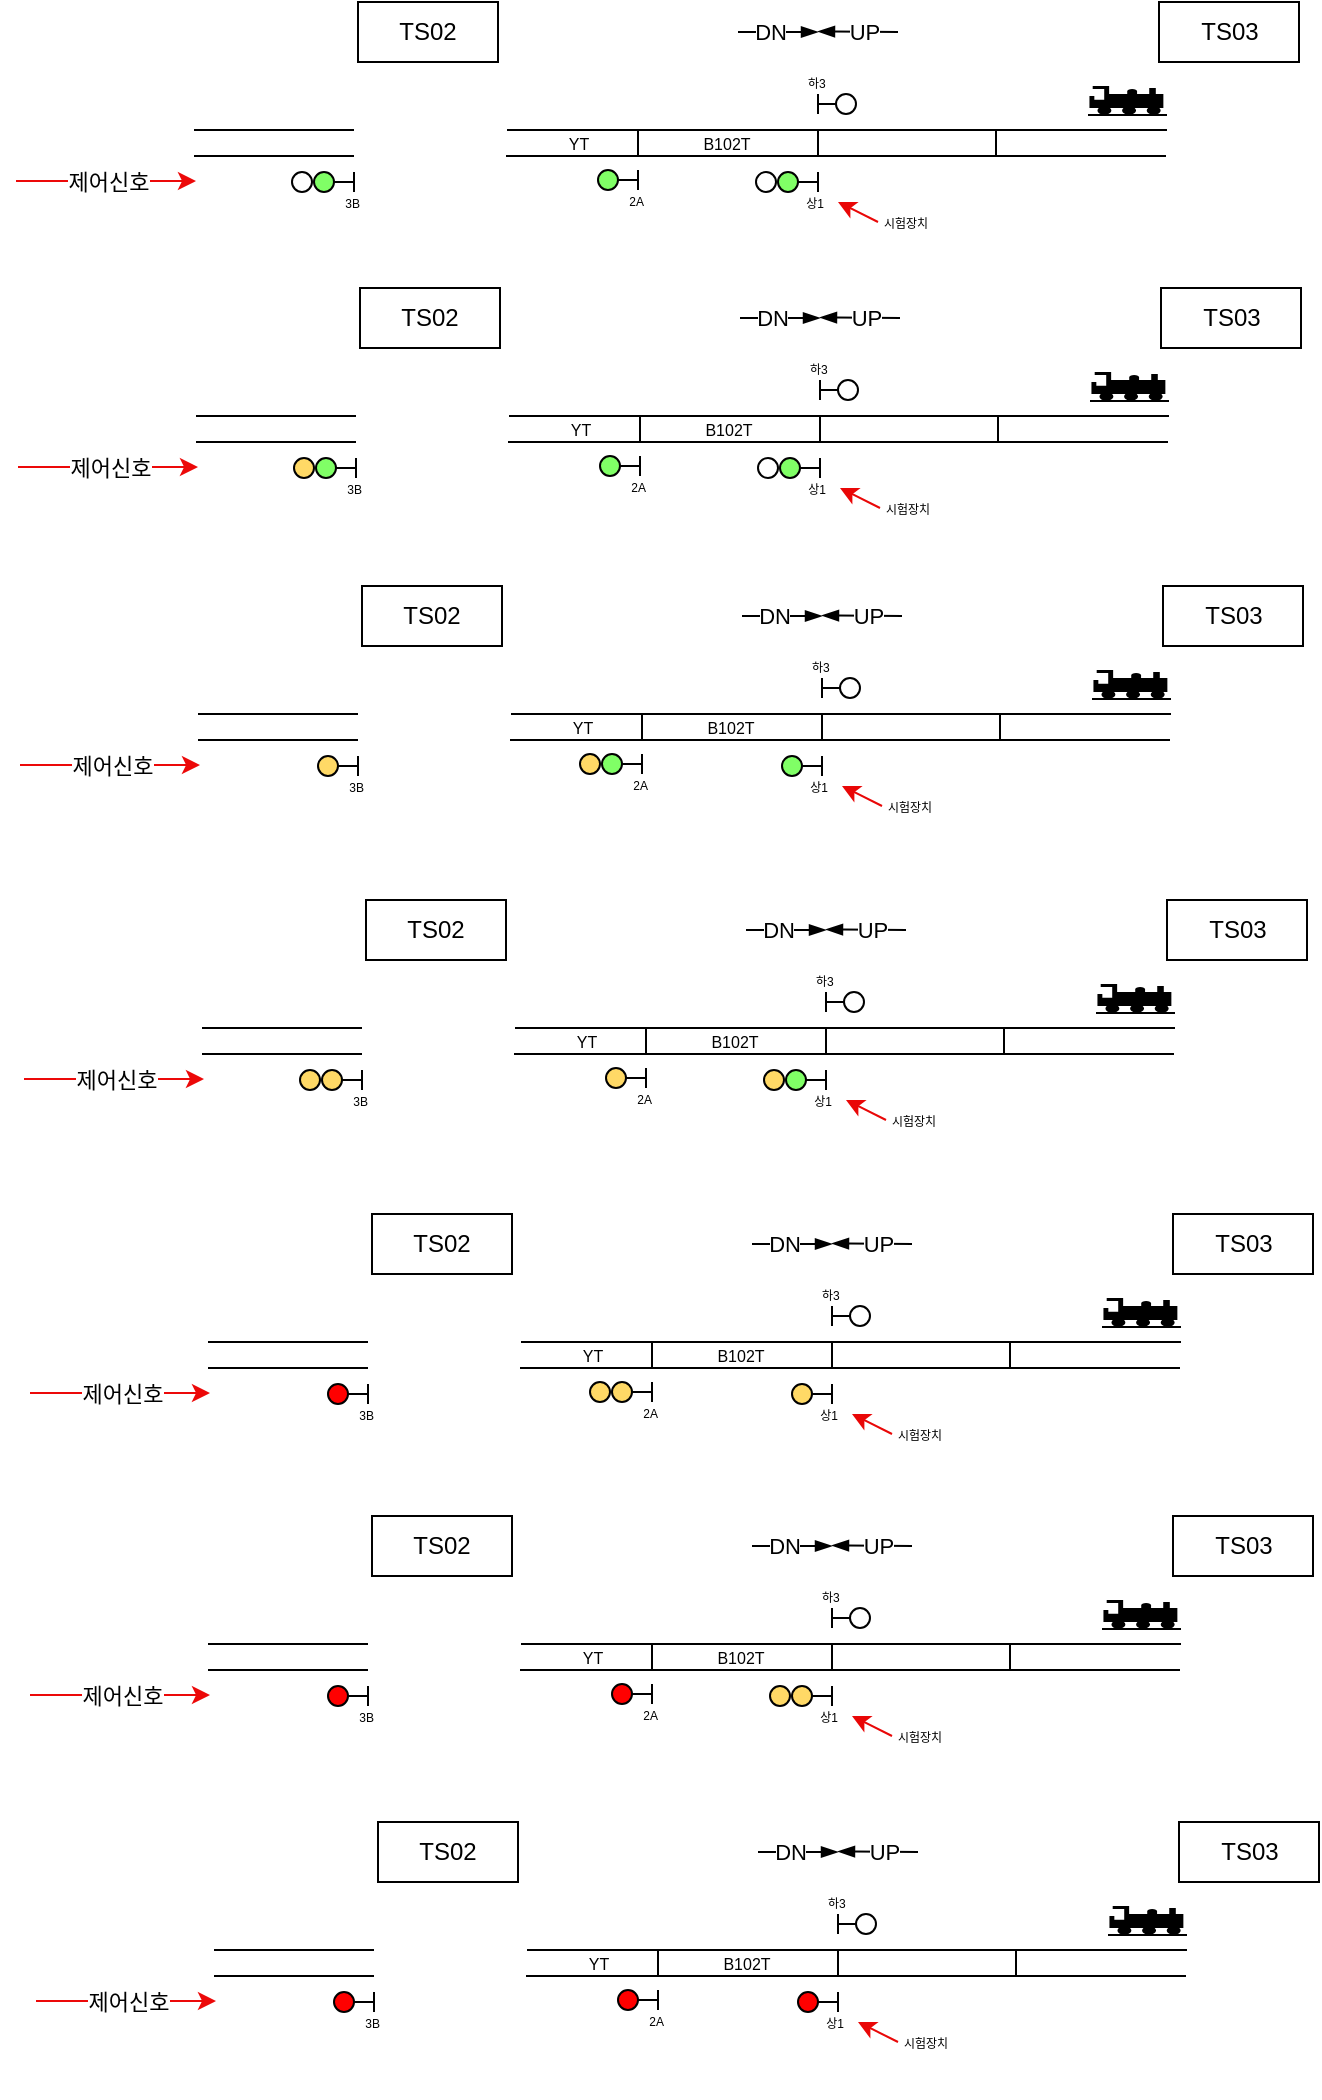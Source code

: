<mxfile version="24.8.6">
  <diagram name="페이지-1" id="H62_dTHRxHn6-XKtVNI4">
    <mxGraphModel dx="1426" dy="781" grid="1" gridSize="10" guides="1" tooltips="1" connect="1" arrows="1" fold="1" page="1" pageScale="1" pageWidth="827" pageHeight="1169" math="0" shadow="0">
      <root>
        <mxCell id="0" />
        <mxCell id="1" parent="0" />
        <mxCell id="5uTn9Xa22cTavYsvTUTS-1" value="" style="endArrow=none;html=1;rounded=0;" parent="1" edge="1">
          <mxGeometry width="50" height="50" relative="1" as="geometry">
            <mxPoint x="255.5" y="99" as="sourcePoint" />
            <mxPoint x="585.5" y="99" as="targetPoint" />
          </mxGeometry>
        </mxCell>
        <mxCell id="5uTn9Xa22cTavYsvTUTS-2" value="" style="endArrow=none;html=1;rounded=0;" parent="1" edge="1">
          <mxGeometry width="50" height="50" relative="1" as="geometry">
            <mxPoint x="255" y="112" as="sourcePoint" />
            <mxPoint x="585" y="112" as="targetPoint" />
          </mxGeometry>
        </mxCell>
        <mxCell id="5uTn9Xa22cTavYsvTUTS-3" value="" style="endArrow=none;html=1;rounded=0;" parent="1" edge="1">
          <mxGeometry width="50" height="50" relative="1" as="geometry">
            <mxPoint x="321" y="112" as="sourcePoint" />
            <mxPoint x="321" y="99" as="targetPoint" />
          </mxGeometry>
        </mxCell>
        <mxCell id="5uTn9Xa22cTavYsvTUTS-4" value="" style="endArrow=none;html=1;rounded=0;" parent="1" edge="1">
          <mxGeometry width="50" height="50" relative="1" as="geometry">
            <mxPoint x="411" y="112" as="sourcePoint" />
            <mxPoint x="411" y="99" as="targetPoint" />
          </mxGeometry>
        </mxCell>
        <mxCell id="5uTn9Xa22cTavYsvTUTS-5" value="" style="endArrow=none;html=1;rounded=0;" parent="1" edge="1">
          <mxGeometry width="50" height="50" relative="1" as="geometry">
            <mxPoint x="500" y="112" as="sourcePoint" />
            <mxPoint x="500" y="99" as="targetPoint" />
          </mxGeometry>
        </mxCell>
        <mxCell id="5uTn9Xa22cTavYsvTUTS-8" value="" style="ellipse;whiteSpace=wrap;html=1;aspect=fixed;fillColor=#80ff66;strokeColor=default;" parent="1" vertex="1">
          <mxGeometry x="301" y="119" width="10" height="10" as="geometry" />
        </mxCell>
        <mxCell id="5uTn9Xa22cTavYsvTUTS-9" value="" style="endArrow=none;html=1;rounded=0;exitX=1;exitY=0.5;exitDx=0;exitDy=0;" parent="1" source="5uTn9Xa22cTavYsvTUTS-8" edge="1">
          <mxGeometry width="50" height="50" relative="1" as="geometry">
            <mxPoint x="471" y="139" as="sourcePoint" />
            <mxPoint x="321" y="124" as="targetPoint" />
          </mxGeometry>
        </mxCell>
        <mxCell id="5uTn9Xa22cTavYsvTUTS-10" value="" style="endArrow=none;html=1;rounded=0;" parent="1" edge="1">
          <mxGeometry width="50" height="50" relative="1" as="geometry">
            <mxPoint x="321" y="129" as="sourcePoint" />
            <mxPoint x="321" y="119" as="targetPoint" />
          </mxGeometry>
        </mxCell>
        <mxCell id="5uTn9Xa22cTavYsvTUTS-13" value="YT" style="text;html=1;align=center;verticalAlign=middle;resizable=0;points=[];autosize=1;strokeColor=none;fillColor=none;fontSize=8;" parent="1" vertex="1">
          <mxGeometry x="276" y="96" width="30" height="20" as="geometry" />
        </mxCell>
        <mxCell id="5uTn9Xa22cTavYsvTUTS-14" value="B102T" style="text;html=1;align=center;verticalAlign=middle;resizable=0;points=[];autosize=1;strokeColor=none;fillColor=none;fontSize=8;" parent="1" vertex="1">
          <mxGeometry x="340" y="96" width="50" height="20" as="geometry" />
        </mxCell>
        <mxCell id="5uTn9Xa22cTavYsvTUTS-16" value="" style="shape=mxgraph.signs.transportation.train_3;html=1;pointerEvents=1;fillColor=#000000;strokeColor=none;verticalLabelPosition=bottom;verticalAlign=top;align=center;fontSize=11;" parent="1" vertex="1">
          <mxGeometry x="546" y="77" width="39.5" height="15" as="geometry" />
        </mxCell>
        <mxCell id="5uTn9Xa22cTavYsvTUTS-17" value="" style="ellipse;whiteSpace=wrap;html=1;aspect=fixed;fillColor=#80ff66;" parent="1" vertex="1">
          <mxGeometry x="391" y="120" width="10" height="10" as="geometry" />
        </mxCell>
        <mxCell id="5uTn9Xa22cTavYsvTUTS-18" value="" style="endArrow=none;html=1;rounded=0;exitX=1;exitY=0.5;exitDx=0;exitDy=0;" parent="1" source="5uTn9Xa22cTavYsvTUTS-17" edge="1">
          <mxGeometry width="50" height="50" relative="1" as="geometry">
            <mxPoint x="561" y="140" as="sourcePoint" />
            <mxPoint x="411" y="125" as="targetPoint" />
          </mxGeometry>
        </mxCell>
        <mxCell id="5uTn9Xa22cTavYsvTUTS-19" value="" style="endArrow=none;html=1;rounded=0;" parent="1" edge="1">
          <mxGeometry width="50" height="50" relative="1" as="geometry">
            <mxPoint x="411" y="130" as="sourcePoint" />
            <mxPoint x="411" y="120" as="targetPoint" />
          </mxGeometry>
        </mxCell>
        <mxCell id="5uTn9Xa22cTavYsvTUTS-22" value="&lt;font style=&quot;font-size: 6px;&quot;&gt;2A&lt;/font&gt;" style="text;html=1;align=right;verticalAlign=bottom;resizable=0;points=[];autosize=1;strokeColor=none;fillColor=none;labelPosition=left;verticalLabelPosition=top;" parent="1" vertex="1">
          <mxGeometry x="325" y="142" width="30" height="30" as="geometry" />
        </mxCell>
        <mxCell id="5uTn9Xa22cTavYsvTUTS-23" value="&lt;span style=&quot;font-size: 6px;&quot;&gt;상1&lt;/span&gt;" style="text;html=1;align=right;verticalAlign=bottom;resizable=0;points=[];autosize=1;strokeColor=none;fillColor=none;labelPosition=left;verticalLabelPosition=top;" parent="1" vertex="1">
          <mxGeometry x="415" y="143" width="30" height="30" as="geometry" />
        </mxCell>
        <mxCell id="5uTn9Xa22cTavYsvTUTS-24" value="" style="ellipse;whiteSpace=wrap;html=1;aspect=fixed;fillColor=none;" parent="1" vertex="1">
          <mxGeometry x="380" y="120" width="10" height="10" as="geometry" />
        </mxCell>
        <mxCell id="5uTn9Xa22cTavYsvTUTS-25" value="TS03" style="rounded=0;whiteSpace=wrap;html=1;" parent="1" vertex="1">
          <mxGeometry x="581.5" y="35" width="70" height="30" as="geometry" />
        </mxCell>
        <mxCell id="5uTn9Xa22cTavYsvTUTS-26" value="TS02" style="rounded=0;whiteSpace=wrap;html=1;" parent="1" vertex="1">
          <mxGeometry x="181" y="35" width="70" height="30" as="geometry" />
        </mxCell>
        <mxCell id="5uTn9Xa22cTavYsvTUTS-27" value="" style="endArrow=blockThin;html=1;rounded=0;endFill=1;" parent="1" edge="1">
          <mxGeometry width="50" height="50" relative="1" as="geometry">
            <mxPoint x="451" y="50" as="sourcePoint" />
            <mxPoint x="411" y="49.76" as="targetPoint" />
          </mxGeometry>
        </mxCell>
        <mxCell id="5uTn9Xa22cTavYsvTUTS-28" value="UP" style="edgeLabel;html=1;align=center;verticalAlign=middle;resizable=0;points=[];" parent="5uTn9Xa22cTavYsvTUTS-27" vertex="1" connectable="0">
          <mxGeometry x="-0.117" y="1" relative="1" as="geometry">
            <mxPoint y="-1" as="offset" />
          </mxGeometry>
        </mxCell>
        <mxCell id="5uTn9Xa22cTavYsvTUTS-30" value="" style="endArrow=blockThin;html=1;rounded=0;endFill=1;" parent="1" edge="1">
          <mxGeometry width="50" height="50" relative="1" as="geometry">
            <mxPoint x="371" y="50" as="sourcePoint" />
            <mxPoint x="411" y="50" as="targetPoint" />
          </mxGeometry>
        </mxCell>
        <mxCell id="5uTn9Xa22cTavYsvTUTS-31" value="DN" style="edgeLabel;html=1;align=center;verticalAlign=middle;resizable=0;points=[];" parent="5uTn9Xa22cTavYsvTUTS-30" vertex="1" connectable="0">
          <mxGeometry x="-0.117" y="1" relative="1" as="geometry">
            <mxPoint x="-2" y="1" as="offset" />
          </mxGeometry>
        </mxCell>
        <mxCell id="5uTn9Xa22cTavYsvTUTS-32" value="" style="ellipse;whiteSpace=wrap;html=1;aspect=fixed;fillColor=none;strokeColor=default;" parent="1" vertex="1">
          <mxGeometry x="420" y="81" width="10" height="10" as="geometry" />
        </mxCell>
        <mxCell id="5uTn9Xa22cTavYsvTUTS-33" value="" style="endArrow=none;html=1;rounded=0;exitX=0;exitY=0.5;exitDx=0;exitDy=0;" parent="1" source="5uTn9Xa22cTavYsvTUTS-32" edge="1">
          <mxGeometry width="50" height="50" relative="1" as="geometry">
            <mxPoint x="561" y="101" as="sourcePoint" />
            <mxPoint x="411" y="86" as="targetPoint" />
          </mxGeometry>
        </mxCell>
        <mxCell id="5uTn9Xa22cTavYsvTUTS-34" value="" style="endArrow=none;html=1;rounded=0;" parent="1" edge="1">
          <mxGeometry width="50" height="50" relative="1" as="geometry">
            <mxPoint x="411" y="91" as="sourcePoint" />
            <mxPoint x="411" y="81" as="targetPoint" />
          </mxGeometry>
        </mxCell>
        <mxCell id="5uTn9Xa22cTavYsvTUTS-36" value="&lt;span style=&quot;font-size: 6px;&quot;&gt;하3&lt;/span&gt;" style="text;html=1;align=left;verticalAlign=middle;resizable=0;points=[];autosize=1;strokeColor=none;fillColor=none;labelPosition=right;verticalLabelPosition=middle;" parent="1" vertex="1">
          <mxGeometry x="374" y="59" width="30" height="30" as="geometry" />
        </mxCell>
        <mxCell id="5uTn9Xa22cTavYsvTUTS-39" value="" style="endArrow=classic;html=1;rounded=0;strokeColor=#e90707;" parent="1" edge="1">
          <mxGeometry width="50" height="50" relative="1" as="geometry">
            <mxPoint x="441" y="145" as="sourcePoint" />
            <mxPoint x="421" y="135" as="targetPoint" />
          </mxGeometry>
        </mxCell>
        <mxCell id="5uTn9Xa22cTavYsvTUTS-41" value="&lt;font style=&quot;font-size: 6px;&quot;&gt;시험장치&lt;/font&gt;" style="text;html=1;align=center;verticalAlign=middle;whiteSpace=wrap;rounded=0;" parent="1" vertex="1">
          <mxGeometry x="440" y="136" width="30" height="15" as="geometry" />
        </mxCell>
        <mxCell id="5uTn9Xa22cTavYsvTUTS-42" value="" style="ellipse;whiteSpace=wrap;html=1;aspect=fixed;fillColor=#80ff66;strokeColor=default;" parent="1" vertex="1">
          <mxGeometry x="159" y="120" width="10" height="10" as="geometry" />
        </mxCell>
        <mxCell id="5uTn9Xa22cTavYsvTUTS-43" value="" style="endArrow=none;html=1;rounded=0;exitX=1;exitY=0.5;exitDx=0;exitDy=0;" parent="1" source="5uTn9Xa22cTavYsvTUTS-42" edge="1">
          <mxGeometry width="50" height="50" relative="1" as="geometry">
            <mxPoint x="329" y="140" as="sourcePoint" />
            <mxPoint x="179" y="125" as="targetPoint" />
          </mxGeometry>
        </mxCell>
        <mxCell id="5uTn9Xa22cTavYsvTUTS-44" value="" style="endArrow=none;html=1;rounded=0;" parent="1" edge="1">
          <mxGeometry width="50" height="50" relative="1" as="geometry">
            <mxPoint x="179" y="130" as="sourcePoint" />
            <mxPoint x="179" y="120" as="targetPoint" />
          </mxGeometry>
        </mxCell>
        <mxCell id="5uTn9Xa22cTavYsvTUTS-45" value="&lt;font style=&quot;font-size: 6px;&quot;&gt;3B&lt;/font&gt;" style="text;html=1;align=right;verticalAlign=bottom;resizable=0;points=[];autosize=1;strokeColor=none;fillColor=none;labelPosition=left;verticalLabelPosition=top;" parent="1" vertex="1">
          <mxGeometry x="183" y="143" width="30" height="30" as="geometry" />
        </mxCell>
        <mxCell id="5uTn9Xa22cTavYsvTUTS-46" value="" style="ellipse;whiteSpace=wrap;html=1;aspect=fixed;fillColor=none;strokeColor=default;" parent="1" vertex="1">
          <mxGeometry x="148" y="120" width="10" height="10" as="geometry" />
        </mxCell>
        <mxCell id="5uTn9Xa22cTavYsvTUTS-47" value="" style="endArrow=none;html=1;rounded=0;" parent="1" edge="1">
          <mxGeometry width="50" height="50" relative="1" as="geometry">
            <mxPoint x="99" y="99" as="sourcePoint" />
            <mxPoint x="179" y="99" as="targetPoint" />
          </mxGeometry>
        </mxCell>
        <mxCell id="5uTn9Xa22cTavYsvTUTS-48" value="" style="endArrow=none;html=1;rounded=0;" parent="1" edge="1">
          <mxGeometry width="50" height="50" relative="1" as="geometry">
            <mxPoint x="99" y="112" as="sourcePoint" />
            <mxPoint x="179" y="112" as="targetPoint" />
          </mxGeometry>
        </mxCell>
        <mxCell id="y24MIxbhBwyy81BUQA5c-1" value="" style="endArrow=classic;html=1;rounded=0;strokeColor=#ec0909;" edge="1" parent="1">
          <mxGeometry width="50" height="50" relative="1" as="geometry">
            <mxPoint x="10" y="124.5" as="sourcePoint" />
            <mxPoint x="100" y="124.5" as="targetPoint" />
          </mxGeometry>
        </mxCell>
        <mxCell id="y24MIxbhBwyy81BUQA5c-2" value="제어신호" style="edgeLabel;html=1;align=center;verticalAlign=middle;resizable=0;points=[];" vertex="1" connectable="0" parent="y24MIxbhBwyy81BUQA5c-1">
          <mxGeometry x="0.356" y="-3" relative="1" as="geometry">
            <mxPoint x="-15" y="-3" as="offset" />
          </mxGeometry>
        </mxCell>
        <mxCell id="y24MIxbhBwyy81BUQA5c-3" value="" style="endArrow=none;html=1;rounded=0;" edge="1" parent="1">
          <mxGeometry width="50" height="50" relative="1" as="geometry">
            <mxPoint x="256.5" y="242" as="sourcePoint" />
            <mxPoint x="586.5" y="242" as="targetPoint" />
          </mxGeometry>
        </mxCell>
        <mxCell id="y24MIxbhBwyy81BUQA5c-4" value="" style="endArrow=none;html=1;rounded=0;" edge="1" parent="1">
          <mxGeometry width="50" height="50" relative="1" as="geometry">
            <mxPoint x="256" y="255" as="sourcePoint" />
            <mxPoint x="586" y="255" as="targetPoint" />
          </mxGeometry>
        </mxCell>
        <mxCell id="y24MIxbhBwyy81BUQA5c-5" value="" style="endArrow=none;html=1;rounded=0;" edge="1" parent="1">
          <mxGeometry width="50" height="50" relative="1" as="geometry">
            <mxPoint x="322" y="255" as="sourcePoint" />
            <mxPoint x="322" y="242" as="targetPoint" />
          </mxGeometry>
        </mxCell>
        <mxCell id="y24MIxbhBwyy81BUQA5c-6" value="" style="endArrow=none;html=1;rounded=0;" edge="1" parent="1">
          <mxGeometry width="50" height="50" relative="1" as="geometry">
            <mxPoint x="412" y="255" as="sourcePoint" />
            <mxPoint x="412" y="242" as="targetPoint" />
          </mxGeometry>
        </mxCell>
        <mxCell id="y24MIxbhBwyy81BUQA5c-7" value="" style="endArrow=none;html=1;rounded=0;" edge="1" parent="1">
          <mxGeometry width="50" height="50" relative="1" as="geometry">
            <mxPoint x="501" y="255" as="sourcePoint" />
            <mxPoint x="501" y="242" as="targetPoint" />
          </mxGeometry>
        </mxCell>
        <mxCell id="y24MIxbhBwyy81BUQA5c-8" value="" style="ellipse;whiteSpace=wrap;html=1;aspect=fixed;fillColor=#80ff66;strokeColor=default;" vertex="1" parent="1">
          <mxGeometry x="302" y="262" width="10" height="10" as="geometry" />
        </mxCell>
        <mxCell id="y24MIxbhBwyy81BUQA5c-9" value="" style="endArrow=none;html=1;rounded=0;exitX=1;exitY=0.5;exitDx=0;exitDy=0;" edge="1" parent="1" source="y24MIxbhBwyy81BUQA5c-8">
          <mxGeometry width="50" height="50" relative="1" as="geometry">
            <mxPoint x="472" y="282" as="sourcePoint" />
            <mxPoint x="322" y="267" as="targetPoint" />
          </mxGeometry>
        </mxCell>
        <mxCell id="y24MIxbhBwyy81BUQA5c-10" value="" style="endArrow=none;html=1;rounded=0;" edge="1" parent="1">
          <mxGeometry width="50" height="50" relative="1" as="geometry">
            <mxPoint x="322" y="272" as="sourcePoint" />
            <mxPoint x="322" y="262" as="targetPoint" />
          </mxGeometry>
        </mxCell>
        <mxCell id="y24MIxbhBwyy81BUQA5c-11" value="YT" style="text;html=1;align=center;verticalAlign=middle;resizable=0;points=[];autosize=1;strokeColor=none;fillColor=none;fontSize=8;" vertex="1" parent="1">
          <mxGeometry x="277" y="239" width="30" height="20" as="geometry" />
        </mxCell>
        <mxCell id="y24MIxbhBwyy81BUQA5c-12" value="B102T" style="text;html=1;align=center;verticalAlign=middle;resizable=0;points=[];autosize=1;strokeColor=none;fillColor=none;fontSize=8;" vertex="1" parent="1">
          <mxGeometry x="341" y="239" width="50" height="20" as="geometry" />
        </mxCell>
        <mxCell id="y24MIxbhBwyy81BUQA5c-13" value="" style="shape=mxgraph.signs.transportation.train_3;html=1;pointerEvents=1;fillColor=#000000;strokeColor=none;verticalLabelPosition=bottom;verticalAlign=top;align=center;fontSize=11;" vertex="1" parent="1">
          <mxGeometry x="547" y="220" width="39.5" height="15" as="geometry" />
        </mxCell>
        <mxCell id="y24MIxbhBwyy81BUQA5c-14" value="" style="ellipse;whiteSpace=wrap;html=1;aspect=fixed;fillColor=#80ff66;" vertex="1" parent="1">
          <mxGeometry x="392" y="263" width="10" height="10" as="geometry" />
        </mxCell>
        <mxCell id="y24MIxbhBwyy81BUQA5c-15" value="" style="endArrow=none;html=1;rounded=0;exitX=1;exitY=0.5;exitDx=0;exitDy=0;" edge="1" parent="1" source="y24MIxbhBwyy81BUQA5c-14">
          <mxGeometry width="50" height="50" relative="1" as="geometry">
            <mxPoint x="562" y="283" as="sourcePoint" />
            <mxPoint x="412" y="268" as="targetPoint" />
          </mxGeometry>
        </mxCell>
        <mxCell id="y24MIxbhBwyy81BUQA5c-16" value="" style="endArrow=none;html=1;rounded=0;" edge="1" parent="1">
          <mxGeometry width="50" height="50" relative="1" as="geometry">
            <mxPoint x="412" y="273" as="sourcePoint" />
            <mxPoint x="412" y="263" as="targetPoint" />
          </mxGeometry>
        </mxCell>
        <mxCell id="y24MIxbhBwyy81BUQA5c-17" value="&lt;font style=&quot;font-size: 6px;&quot;&gt;2A&lt;/font&gt;" style="text;html=1;align=right;verticalAlign=bottom;resizable=0;points=[];autosize=1;strokeColor=none;fillColor=none;labelPosition=left;verticalLabelPosition=top;" vertex="1" parent="1">
          <mxGeometry x="326" y="285" width="30" height="30" as="geometry" />
        </mxCell>
        <mxCell id="y24MIxbhBwyy81BUQA5c-18" value="&lt;span style=&quot;font-size: 6px;&quot;&gt;상1&lt;/span&gt;" style="text;html=1;align=right;verticalAlign=bottom;resizable=0;points=[];autosize=1;strokeColor=none;fillColor=none;labelPosition=left;verticalLabelPosition=top;" vertex="1" parent="1">
          <mxGeometry x="416" y="286" width="30" height="30" as="geometry" />
        </mxCell>
        <mxCell id="y24MIxbhBwyy81BUQA5c-19" value="" style="ellipse;whiteSpace=wrap;html=1;aspect=fixed;fillColor=none;" vertex="1" parent="1">
          <mxGeometry x="381" y="263" width="10" height="10" as="geometry" />
        </mxCell>
        <mxCell id="y24MIxbhBwyy81BUQA5c-20" value="TS03" style="rounded=0;whiteSpace=wrap;html=1;" vertex="1" parent="1">
          <mxGeometry x="582.5" y="178" width="70" height="30" as="geometry" />
        </mxCell>
        <mxCell id="y24MIxbhBwyy81BUQA5c-21" value="TS02" style="rounded=0;whiteSpace=wrap;html=1;" vertex="1" parent="1">
          <mxGeometry x="182" y="178" width="70" height="30" as="geometry" />
        </mxCell>
        <mxCell id="y24MIxbhBwyy81BUQA5c-22" value="" style="endArrow=blockThin;html=1;rounded=0;endFill=1;" edge="1" parent="1">
          <mxGeometry width="50" height="50" relative="1" as="geometry">
            <mxPoint x="452" y="193" as="sourcePoint" />
            <mxPoint x="412" y="192.76" as="targetPoint" />
          </mxGeometry>
        </mxCell>
        <mxCell id="y24MIxbhBwyy81BUQA5c-23" value="UP" style="edgeLabel;html=1;align=center;verticalAlign=middle;resizable=0;points=[];" vertex="1" connectable="0" parent="y24MIxbhBwyy81BUQA5c-22">
          <mxGeometry x="-0.117" y="1" relative="1" as="geometry">
            <mxPoint y="-1" as="offset" />
          </mxGeometry>
        </mxCell>
        <mxCell id="y24MIxbhBwyy81BUQA5c-24" value="" style="endArrow=blockThin;html=1;rounded=0;endFill=1;" edge="1" parent="1">
          <mxGeometry width="50" height="50" relative="1" as="geometry">
            <mxPoint x="372" y="193" as="sourcePoint" />
            <mxPoint x="412" y="193" as="targetPoint" />
          </mxGeometry>
        </mxCell>
        <mxCell id="y24MIxbhBwyy81BUQA5c-25" value="DN" style="edgeLabel;html=1;align=center;verticalAlign=middle;resizable=0;points=[];" vertex="1" connectable="0" parent="y24MIxbhBwyy81BUQA5c-24">
          <mxGeometry x="-0.117" y="1" relative="1" as="geometry">
            <mxPoint x="-2" y="1" as="offset" />
          </mxGeometry>
        </mxCell>
        <mxCell id="y24MIxbhBwyy81BUQA5c-26" value="" style="ellipse;whiteSpace=wrap;html=1;aspect=fixed;fillColor=none;strokeColor=default;" vertex="1" parent="1">
          <mxGeometry x="421" y="224" width="10" height="10" as="geometry" />
        </mxCell>
        <mxCell id="y24MIxbhBwyy81BUQA5c-27" value="" style="endArrow=none;html=1;rounded=0;exitX=0;exitY=0.5;exitDx=0;exitDy=0;" edge="1" parent="1" source="y24MIxbhBwyy81BUQA5c-26">
          <mxGeometry width="50" height="50" relative="1" as="geometry">
            <mxPoint x="562" y="244" as="sourcePoint" />
            <mxPoint x="412" y="229" as="targetPoint" />
          </mxGeometry>
        </mxCell>
        <mxCell id="y24MIxbhBwyy81BUQA5c-28" value="" style="endArrow=none;html=1;rounded=0;" edge="1" parent="1">
          <mxGeometry width="50" height="50" relative="1" as="geometry">
            <mxPoint x="412" y="234" as="sourcePoint" />
            <mxPoint x="412" y="224" as="targetPoint" />
          </mxGeometry>
        </mxCell>
        <mxCell id="y24MIxbhBwyy81BUQA5c-29" value="&lt;span style=&quot;font-size: 6px;&quot;&gt;하3&lt;/span&gt;" style="text;html=1;align=left;verticalAlign=middle;resizable=0;points=[];autosize=1;strokeColor=none;fillColor=none;labelPosition=right;verticalLabelPosition=middle;" vertex="1" parent="1">
          <mxGeometry x="375" y="202" width="30" height="30" as="geometry" />
        </mxCell>
        <mxCell id="y24MIxbhBwyy81BUQA5c-30" value="" style="endArrow=classic;html=1;rounded=0;strokeColor=#e90707;" edge="1" parent="1">
          <mxGeometry width="50" height="50" relative="1" as="geometry">
            <mxPoint x="442" y="288" as="sourcePoint" />
            <mxPoint x="422" y="278" as="targetPoint" />
          </mxGeometry>
        </mxCell>
        <mxCell id="y24MIxbhBwyy81BUQA5c-31" value="&lt;font style=&quot;font-size: 6px;&quot;&gt;시험장치&lt;/font&gt;" style="text;html=1;align=center;verticalAlign=middle;whiteSpace=wrap;rounded=0;" vertex="1" parent="1">
          <mxGeometry x="441" y="279" width="30" height="15" as="geometry" />
        </mxCell>
        <mxCell id="y24MIxbhBwyy81BUQA5c-32" value="" style="ellipse;whiteSpace=wrap;html=1;aspect=fixed;fillColor=#80ff66;strokeColor=default;" vertex="1" parent="1">
          <mxGeometry x="160" y="263" width="10" height="10" as="geometry" />
        </mxCell>
        <mxCell id="y24MIxbhBwyy81BUQA5c-33" value="" style="endArrow=none;html=1;rounded=0;exitX=1;exitY=0.5;exitDx=0;exitDy=0;" edge="1" parent="1" source="y24MIxbhBwyy81BUQA5c-32">
          <mxGeometry width="50" height="50" relative="1" as="geometry">
            <mxPoint x="330" y="283" as="sourcePoint" />
            <mxPoint x="180" y="268" as="targetPoint" />
          </mxGeometry>
        </mxCell>
        <mxCell id="y24MIxbhBwyy81BUQA5c-34" value="" style="endArrow=none;html=1;rounded=0;" edge="1" parent="1">
          <mxGeometry width="50" height="50" relative="1" as="geometry">
            <mxPoint x="180" y="273" as="sourcePoint" />
            <mxPoint x="180" y="263" as="targetPoint" />
          </mxGeometry>
        </mxCell>
        <mxCell id="y24MIxbhBwyy81BUQA5c-35" value="&lt;font style=&quot;font-size: 6px;&quot;&gt;3B&lt;/font&gt;" style="text;html=1;align=right;verticalAlign=bottom;resizable=0;points=[];autosize=1;strokeColor=none;fillColor=none;labelPosition=left;verticalLabelPosition=top;" vertex="1" parent="1">
          <mxGeometry x="184" y="286" width="30" height="30" as="geometry" />
        </mxCell>
        <mxCell id="y24MIxbhBwyy81BUQA5c-36" value="" style="ellipse;whiteSpace=wrap;html=1;aspect=fixed;fillColor=#FFD966;strokeColor=default;" vertex="1" parent="1">
          <mxGeometry x="149" y="263" width="10" height="10" as="geometry" />
        </mxCell>
        <mxCell id="y24MIxbhBwyy81BUQA5c-37" value="" style="endArrow=none;html=1;rounded=0;" edge="1" parent="1">
          <mxGeometry width="50" height="50" relative="1" as="geometry">
            <mxPoint x="100" y="242" as="sourcePoint" />
            <mxPoint x="180" y="242" as="targetPoint" />
          </mxGeometry>
        </mxCell>
        <mxCell id="y24MIxbhBwyy81BUQA5c-38" value="" style="endArrow=none;html=1;rounded=0;" edge="1" parent="1">
          <mxGeometry width="50" height="50" relative="1" as="geometry">
            <mxPoint x="100" y="255" as="sourcePoint" />
            <mxPoint x="180" y="255" as="targetPoint" />
          </mxGeometry>
        </mxCell>
        <mxCell id="y24MIxbhBwyy81BUQA5c-39" value="" style="endArrow=classic;html=1;rounded=0;strokeColor=#ec0909;" edge="1" parent="1">
          <mxGeometry width="50" height="50" relative="1" as="geometry">
            <mxPoint x="11" y="267.5" as="sourcePoint" />
            <mxPoint x="101" y="267.5" as="targetPoint" />
          </mxGeometry>
        </mxCell>
        <mxCell id="y24MIxbhBwyy81BUQA5c-40" value="제어신호" style="edgeLabel;html=1;align=center;verticalAlign=middle;resizable=0;points=[];" vertex="1" connectable="0" parent="y24MIxbhBwyy81BUQA5c-39">
          <mxGeometry x="0.356" y="-3" relative="1" as="geometry">
            <mxPoint x="-15" y="-3" as="offset" />
          </mxGeometry>
        </mxCell>
        <mxCell id="y24MIxbhBwyy81BUQA5c-41" value="" style="endArrow=none;html=1;rounded=0;" edge="1" parent="1">
          <mxGeometry width="50" height="50" relative="1" as="geometry">
            <mxPoint x="257.5" y="391" as="sourcePoint" />
            <mxPoint x="587.5" y="391" as="targetPoint" />
          </mxGeometry>
        </mxCell>
        <mxCell id="y24MIxbhBwyy81BUQA5c-42" value="" style="endArrow=none;html=1;rounded=0;" edge="1" parent="1">
          <mxGeometry width="50" height="50" relative="1" as="geometry">
            <mxPoint x="257" y="404" as="sourcePoint" />
            <mxPoint x="587" y="404" as="targetPoint" />
          </mxGeometry>
        </mxCell>
        <mxCell id="y24MIxbhBwyy81BUQA5c-43" value="" style="endArrow=none;html=1;rounded=0;" edge="1" parent="1">
          <mxGeometry width="50" height="50" relative="1" as="geometry">
            <mxPoint x="323" y="404" as="sourcePoint" />
            <mxPoint x="323" y="391" as="targetPoint" />
          </mxGeometry>
        </mxCell>
        <mxCell id="y24MIxbhBwyy81BUQA5c-44" value="" style="endArrow=none;html=1;rounded=0;" edge="1" parent="1">
          <mxGeometry width="50" height="50" relative="1" as="geometry">
            <mxPoint x="413" y="404" as="sourcePoint" />
            <mxPoint x="413" y="391" as="targetPoint" />
          </mxGeometry>
        </mxCell>
        <mxCell id="y24MIxbhBwyy81BUQA5c-45" value="" style="endArrow=none;html=1;rounded=0;" edge="1" parent="1">
          <mxGeometry width="50" height="50" relative="1" as="geometry">
            <mxPoint x="502" y="404" as="sourcePoint" />
            <mxPoint x="502" y="391" as="targetPoint" />
          </mxGeometry>
        </mxCell>
        <mxCell id="y24MIxbhBwyy81BUQA5c-46" value="" style="ellipse;whiteSpace=wrap;html=1;aspect=fixed;fillColor=#80ff66;strokeColor=default;" vertex="1" parent="1">
          <mxGeometry x="303" y="411" width="10" height="10" as="geometry" />
        </mxCell>
        <mxCell id="y24MIxbhBwyy81BUQA5c-47" value="" style="endArrow=none;html=1;rounded=0;exitX=1;exitY=0.5;exitDx=0;exitDy=0;" edge="1" parent="1" source="y24MIxbhBwyy81BUQA5c-46">
          <mxGeometry width="50" height="50" relative="1" as="geometry">
            <mxPoint x="473" y="431" as="sourcePoint" />
            <mxPoint x="323" y="416" as="targetPoint" />
          </mxGeometry>
        </mxCell>
        <mxCell id="y24MIxbhBwyy81BUQA5c-48" value="" style="endArrow=none;html=1;rounded=0;" edge="1" parent="1">
          <mxGeometry width="50" height="50" relative="1" as="geometry">
            <mxPoint x="323" y="421" as="sourcePoint" />
            <mxPoint x="323" y="411" as="targetPoint" />
          </mxGeometry>
        </mxCell>
        <mxCell id="y24MIxbhBwyy81BUQA5c-49" value="YT" style="text;html=1;align=center;verticalAlign=middle;resizable=0;points=[];autosize=1;strokeColor=none;fillColor=none;fontSize=8;" vertex="1" parent="1">
          <mxGeometry x="278" y="388" width="30" height="20" as="geometry" />
        </mxCell>
        <mxCell id="y24MIxbhBwyy81BUQA5c-50" value="B102T" style="text;html=1;align=center;verticalAlign=middle;resizable=0;points=[];autosize=1;strokeColor=none;fillColor=none;fontSize=8;" vertex="1" parent="1">
          <mxGeometry x="342" y="388" width="50" height="20" as="geometry" />
        </mxCell>
        <mxCell id="y24MIxbhBwyy81BUQA5c-51" value="" style="shape=mxgraph.signs.transportation.train_3;html=1;pointerEvents=1;fillColor=#000000;strokeColor=none;verticalLabelPosition=bottom;verticalAlign=top;align=center;fontSize=11;" vertex="1" parent="1">
          <mxGeometry x="548" y="369" width="39.5" height="15" as="geometry" />
        </mxCell>
        <mxCell id="y24MIxbhBwyy81BUQA5c-52" value="" style="ellipse;whiteSpace=wrap;html=1;aspect=fixed;fillColor=#80ff66;" vertex="1" parent="1">
          <mxGeometry x="393" y="412" width="10" height="10" as="geometry" />
        </mxCell>
        <mxCell id="y24MIxbhBwyy81BUQA5c-53" value="" style="endArrow=none;html=1;rounded=0;exitX=1;exitY=0.5;exitDx=0;exitDy=0;" edge="1" parent="1" source="y24MIxbhBwyy81BUQA5c-52">
          <mxGeometry width="50" height="50" relative="1" as="geometry">
            <mxPoint x="563" y="432" as="sourcePoint" />
            <mxPoint x="413" y="417" as="targetPoint" />
          </mxGeometry>
        </mxCell>
        <mxCell id="y24MIxbhBwyy81BUQA5c-54" value="" style="endArrow=none;html=1;rounded=0;" edge="1" parent="1">
          <mxGeometry width="50" height="50" relative="1" as="geometry">
            <mxPoint x="413" y="422" as="sourcePoint" />
            <mxPoint x="413" y="412" as="targetPoint" />
          </mxGeometry>
        </mxCell>
        <mxCell id="y24MIxbhBwyy81BUQA5c-55" value="&lt;font style=&quot;font-size: 6px;&quot;&gt;2A&lt;/font&gt;" style="text;html=1;align=right;verticalAlign=bottom;resizable=0;points=[];autosize=1;strokeColor=none;fillColor=none;labelPosition=left;verticalLabelPosition=top;" vertex="1" parent="1">
          <mxGeometry x="327" y="434" width="30" height="30" as="geometry" />
        </mxCell>
        <mxCell id="y24MIxbhBwyy81BUQA5c-56" value="&lt;span style=&quot;font-size: 6px;&quot;&gt;상1&lt;/span&gt;" style="text;html=1;align=right;verticalAlign=bottom;resizable=0;points=[];autosize=1;strokeColor=none;fillColor=none;labelPosition=left;verticalLabelPosition=top;" vertex="1" parent="1">
          <mxGeometry x="417" y="435" width="30" height="30" as="geometry" />
        </mxCell>
        <mxCell id="y24MIxbhBwyy81BUQA5c-58" value="TS03" style="rounded=0;whiteSpace=wrap;html=1;" vertex="1" parent="1">
          <mxGeometry x="583.5" y="327" width="70" height="30" as="geometry" />
        </mxCell>
        <mxCell id="y24MIxbhBwyy81BUQA5c-59" value="TS02" style="rounded=0;whiteSpace=wrap;html=1;" vertex="1" parent="1">
          <mxGeometry x="183" y="327" width="70" height="30" as="geometry" />
        </mxCell>
        <mxCell id="y24MIxbhBwyy81BUQA5c-60" value="" style="endArrow=blockThin;html=1;rounded=0;endFill=1;" edge="1" parent="1">
          <mxGeometry width="50" height="50" relative="1" as="geometry">
            <mxPoint x="453" y="342" as="sourcePoint" />
            <mxPoint x="413" y="341.76" as="targetPoint" />
          </mxGeometry>
        </mxCell>
        <mxCell id="y24MIxbhBwyy81BUQA5c-61" value="UP" style="edgeLabel;html=1;align=center;verticalAlign=middle;resizable=0;points=[];" vertex="1" connectable="0" parent="y24MIxbhBwyy81BUQA5c-60">
          <mxGeometry x="-0.117" y="1" relative="1" as="geometry">
            <mxPoint y="-1" as="offset" />
          </mxGeometry>
        </mxCell>
        <mxCell id="y24MIxbhBwyy81BUQA5c-62" value="" style="endArrow=blockThin;html=1;rounded=0;endFill=1;" edge="1" parent="1">
          <mxGeometry width="50" height="50" relative="1" as="geometry">
            <mxPoint x="373" y="342" as="sourcePoint" />
            <mxPoint x="413" y="342" as="targetPoint" />
          </mxGeometry>
        </mxCell>
        <mxCell id="y24MIxbhBwyy81BUQA5c-63" value="DN" style="edgeLabel;html=1;align=center;verticalAlign=middle;resizable=0;points=[];" vertex="1" connectable="0" parent="y24MIxbhBwyy81BUQA5c-62">
          <mxGeometry x="-0.117" y="1" relative="1" as="geometry">
            <mxPoint x="-2" y="1" as="offset" />
          </mxGeometry>
        </mxCell>
        <mxCell id="y24MIxbhBwyy81BUQA5c-64" value="" style="ellipse;whiteSpace=wrap;html=1;aspect=fixed;fillColor=none;strokeColor=default;" vertex="1" parent="1">
          <mxGeometry x="422" y="373" width="10" height="10" as="geometry" />
        </mxCell>
        <mxCell id="y24MIxbhBwyy81BUQA5c-65" value="" style="endArrow=none;html=1;rounded=0;exitX=0;exitY=0.5;exitDx=0;exitDy=0;" edge="1" parent="1" source="y24MIxbhBwyy81BUQA5c-64">
          <mxGeometry width="50" height="50" relative="1" as="geometry">
            <mxPoint x="563" y="393" as="sourcePoint" />
            <mxPoint x="413" y="378" as="targetPoint" />
          </mxGeometry>
        </mxCell>
        <mxCell id="y24MIxbhBwyy81BUQA5c-66" value="" style="endArrow=none;html=1;rounded=0;" edge="1" parent="1">
          <mxGeometry width="50" height="50" relative="1" as="geometry">
            <mxPoint x="413" y="383" as="sourcePoint" />
            <mxPoint x="413" y="373" as="targetPoint" />
          </mxGeometry>
        </mxCell>
        <mxCell id="y24MIxbhBwyy81BUQA5c-67" value="&lt;span style=&quot;font-size: 6px;&quot;&gt;하3&lt;/span&gt;" style="text;html=1;align=left;verticalAlign=middle;resizable=0;points=[];autosize=1;strokeColor=none;fillColor=none;labelPosition=right;verticalLabelPosition=middle;" vertex="1" parent="1">
          <mxGeometry x="376" y="351" width="30" height="30" as="geometry" />
        </mxCell>
        <mxCell id="y24MIxbhBwyy81BUQA5c-68" value="" style="endArrow=classic;html=1;rounded=0;strokeColor=#e90707;" edge="1" parent="1">
          <mxGeometry width="50" height="50" relative="1" as="geometry">
            <mxPoint x="443" y="437" as="sourcePoint" />
            <mxPoint x="423" y="427" as="targetPoint" />
          </mxGeometry>
        </mxCell>
        <mxCell id="y24MIxbhBwyy81BUQA5c-69" value="&lt;font style=&quot;font-size: 6px;&quot;&gt;시험장치&lt;/font&gt;" style="text;html=1;align=center;verticalAlign=middle;whiteSpace=wrap;rounded=0;" vertex="1" parent="1">
          <mxGeometry x="442" y="428" width="30" height="15" as="geometry" />
        </mxCell>
        <mxCell id="y24MIxbhBwyy81BUQA5c-70" value="" style="ellipse;whiteSpace=wrap;html=1;aspect=fixed;fillColor=#FFD966;strokeColor=default;" vertex="1" parent="1">
          <mxGeometry x="161" y="412" width="10" height="10" as="geometry" />
        </mxCell>
        <mxCell id="y24MIxbhBwyy81BUQA5c-71" value="" style="endArrow=none;html=1;rounded=0;exitX=1;exitY=0.5;exitDx=0;exitDy=0;" edge="1" parent="1" source="y24MIxbhBwyy81BUQA5c-70">
          <mxGeometry width="50" height="50" relative="1" as="geometry">
            <mxPoint x="331" y="432" as="sourcePoint" />
            <mxPoint x="181" y="417" as="targetPoint" />
          </mxGeometry>
        </mxCell>
        <mxCell id="y24MIxbhBwyy81BUQA5c-72" value="" style="endArrow=none;html=1;rounded=0;" edge="1" parent="1">
          <mxGeometry width="50" height="50" relative="1" as="geometry">
            <mxPoint x="181" y="422" as="sourcePoint" />
            <mxPoint x="181" y="412" as="targetPoint" />
          </mxGeometry>
        </mxCell>
        <mxCell id="y24MIxbhBwyy81BUQA5c-73" value="&lt;font style=&quot;font-size: 6px;&quot;&gt;3B&lt;/font&gt;" style="text;html=1;align=right;verticalAlign=bottom;resizable=0;points=[];autosize=1;strokeColor=none;fillColor=none;labelPosition=left;verticalLabelPosition=top;" vertex="1" parent="1">
          <mxGeometry x="185" y="435" width="30" height="30" as="geometry" />
        </mxCell>
        <mxCell id="y24MIxbhBwyy81BUQA5c-75" value="" style="endArrow=none;html=1;rounded=0;" edge="1" parent="1">
          <mxGeometry width="50" height="50" relative="1" as="geometry">
            <mxPoint x="101" y="391" as="sourcePoint" />
            <mxPoint x="181" y="391" as="targetPoint" />
          </mxGeometry>
        </mxCell>
        <mxCell id="y24MIxbhBwyy81BUQA5c-76" value="" style="endArrow=none;html=1;rounded=0;" edge="1" parent="1">
          <mxGeometry width="50" height="50" relative="1" as="geometry">
            <mxPoint x="101" y="404" as="sourcePoint" />
            <mxPoint x="181" y="404" as="targetPoint" />
          </mxGeometry>
        </mxCell>
        <mxCell id="y24MIxbhBwyy81BUQA5c-77" value="" style="endArrow=classic;html=1;rounded=0;strokeColor=#ec0909;" edge="1" parent="1">
          <mxGeometry width="50" height="50" relative="1" as="geometry">
            <mxPoint x="12" y="416.5" as="sourcePoint" />
            <mxPoint x="102" y="416.5" as="targetPoint" />
          </mxGeometry>
        </mxCell>
        <mxCell id="y24MIxbhBwyy81BUQA5c-78" value="제어신호" style="edgeLabel;html=1;align=center;verticalAlign=middle;resizable=0;points=[];" vertex="1" connectable="0" parent="y24MIxbhBwyy81BUQA5c-77">
          <mxGeometry x="0.356" y="-3" relative="1" as="geometry">
            <mxPoint x="-15" y="-3" as="offset" />
          </mxGeometry>
        </mxCell>
        <mxCell id="y24MIxbhBwyy81BUQA5c-79" value="" style="endArrow=none;html=1;rounded=0;" edge="1" parent="1">
          <mxGeometry width="50" height="50" relative="1" as="geometry">
            <mxPoint x="259.5" y="548" as="sourcePoint" />
            <mxPoint x="589.5" y="548" as="targetPoint" />
          </mxGeometry>
        </mxCell>
        <mxCell id="y24MIxbhBwyy81BUQA5c-80" value="" style="endArrow=none;html=1;rounded=0;" edge="1" parent="1">
          <mxGeometry width="50" height="50" relative="1" as="geometry">
            <mxPoint x="259" y="561" as="sourcePoint" />
            <mxPoint x="589" y="561" as="targetPoint" />
          </mxGeometry>
        </mxCell>
        <mxCell id="y24MIxbhBwyy81BUQA5c-81" value="" style="endArrow=none;html=1;rounded=0;" edge="1" parent="1">
          <mxGeometry width="50" height="50" relative="1" as="geometry">
            <mxPoint x="325" y="561" as="sourcePoint" />
            <mxPoint x="325" y="548" as="targetPoint" />
          </mxGeometry>
        </mxCell>
        <mxCell id="y24MIxbhBwyy81BUQA5c-82" value="" style="endArrow=none;html=1;rounded=0;" edge="1" parent="1">
          <mxGeometry width="50" height="50" relative="1" as="geometry">
            <mxPoint x="415" y="561" as="sourcePoint" />
            <mxPoint x="415" y="548" as="targetPoint" />
          </mxGeometry>
        </mxCell>
        <mxCell id="y24MIxbhBwyy81BUQA5c-83" value="" style="endArrow=none;html=1;rounded=0;" edge="1" parent="1">
          <mxGeometry width="50" height="50" relative="1" as="geometry">
            <mxPoint x="504" y="561" as="sourcePoint" />
            <mxPoint x="504" y="548" as="targetPoint" />
          </mxGeometry>
        </mxCell>
        <mxCell id="y24MIxbhBwyy81BUQA5c-84" value="" style="ellipse;whiteSpace=wrap;html=1;aspect=fixed;fillColor=#FFD966;strokeColor=default;" vertex="1" parent="1">
          <mxGeometry x="305" y="568" width="10" height="10" as="geometry" />
        </mxCell>
        <mxCell id="y24MIxbhBwyy81BUQA5c-85" value="" style="endArrow=none;html=1;rounded=0;exitX=1;exitY=0.5;exitDx=0;exitDy=0;" edge="1" parent="1" source="y24MIxbhBwyy81BUQA5c-84">
          <mxGeometry width="50" height="50" relative="1" as="geometry">
            <mxPoint x="475" y="588" as="sourcePoint" />
            <mxPoint x="325" y="573" as="targetPoint" />
          </mxGeometry>
        </mxCell>
        <mxCell id="y24MIxbhBwyy81BUQA5c-86" value="" style="endArrow=none;html=1;rounded=0;" edge="1" parent="1">
          <mxGeometry width="50" height="50" relative="1" as="geometry">
            <mxPoint x="325" y="578" as="sourcePoint" />
            <mxPoint x="325" y="568" as="targetPoint" />
          </mxGeometry>
        </mxCell>
        <mxCell id="y24MIxbhBwyy81BUQA5c-87" value="YT" style="text;html=1;align=center;verticalAlign=middle;resizable=0;points=[];autosize=1;strokeColor=none;fillColor=none;fontSize=8;" vertex="1" parent="1">
          <mxGeometry x="280" y="545" width="30" height="20" as="geometry" />
        </mxCell>
        <mxCell id="y24MIxbhBwyy81BUQA5c-88" value="B102T" style="text;html=1;align=center;verticalAlign=middle;resizable=0;points=[];autosize=1;strokeColor=none;fillColor=none;fontSize=8;" vertex="1" parent="1">
          <mxGeometry x="344" y="545" width="50" height="20" as="geometry" />
        </mxCell>
        <mxCell id="y24MIxbhBwyy81BUQA5c-89" value="" style="shape=mxgraph.signs.transportation.train_3;html=1;pointerEvents=1;fillColor=#000000;strokeColor=none;verticalLabelPosition=bottom;verticalAlign=top;align=center;fontSize=11;" vertex="1" parent="1">
          <mxGeometry x="550" y="526" width="39.5" height="15" as="geometry" />
        </mxCell>
        <mxCell id="y24MIxbhBwyy81BUQA5c-90" value="" style="ellipse;whiteSpace=wrap;html=1;aspect=fixed;fillColor=#80ff66;" vertex="1" parent="1">
          <mxGeometry x="395" y="569" width="10" height="10" as="geometry" />
        </mxCell>
        <mxCell id="y24MIxbhBwyy81BUQA5c-91" value="" style="endArrow=none;html=1;rounded=0;exitX=1;exitY=0.5;exitDx=0;exitDy=0;" edge="1" parent="1" source="y24MIxbhBwyy81BUQA5c-90">
          <mxGeometry width="50" height="50" relative="1" as="geometry">
            <mxPoint x="565" y="589" as="sourcePoint" />
            <mxPoint x="415" y="574" as="targetPoint" />
          </mxGeometry>
        </mxCell>
        <mxCell id="y24MIxbhBwyy81BUQA5c-92" value="" style="endArrow=none;html=1;rounded=0;" edge="1" parent="1">
          <mxGeometry width="50" height="50" relative="1" as="geometry">
            <mxPoint x="415" y="579" as="sourcePoint" />
            <mxPoint x="415" y="569" as="targetPoint" />
          </mxGeometry>
        </mxCell>
        <mxCell id="y24MIxbhBwyy81BUQA5c-93" value="&lt;font style=&quot;font-size: 6px;&quot;&gt;2A&lt;/font&gt;" style="text;html=1;align=right;verticalAlign=bottom;resizable=0;points=[];autosize=1;strokeColor=none;fillColor=none;labelPosition=left;verticalLabelPosition=top;" vertex="1" parent="1">
          <mxGeometry x="329" y="591" width="30" height="30" as="geometry" />
        </mxCell>
        <mxCell id="y24MIxbhBwyy81BUQA5c-94" value="&lt;span style=&quot;font-size: 6px;&quot;&gt;상1&lt;/span&gt;" style="text;html=1;align=right;verticalAlign=bottom;resizable=0;points=[];autosize=1;strokeColor=none;fillColor=none;labelPosition=left;verticalLabelPosition=top;" vertex="1" parent="1">
          <mxGeometry x="419" y="592" width="30" height="30" as="geometry" />
        </mxCell>
        <mxCell id="y24MIxbhBwyy81BUQA5c-95" value="" style="ellipse;whiteSpace=wrap;html=1;aspect=fixed;fillColor=#FFD966;" vertex="1" parent="1">
          <mxGeometry x="384" y="569" width="10" height="10" as="geometry" />
        </mxCell>
        <mxCell id="y24MIxbhBwyy81BUQA5c-96" value="TS03" style="rounded=0;whiteSpace=wrap;html=1;" vertex="1" parent="1">
          <mxGeometry x="585.5" y="484" width="70" height="30" as="geometry" />
        </mxCell>
        <mxCell id="y24MIxbhBwyy81BUQA5c-97" value="TS02" style="rounded=0;whiteSpace=wrap;html=1;" vertex="1" parent="1">
          <mxGeometry x="185" y="484" width="70" height="30" as="geometry" />
        </mxCell>
        <mxCell id="y24MIxbhBwyy81BUQA5c-98" value="" style="endArrow=blockThin;html=1;rounded=0;endFill=1;" edge="1" parent="1">
          <mxGeometry width="50" height="50" relative="1" as="geometry">
            <mxPoint x="455" y="499" as="sourcePoint" />
            <mxPoint x="415" y="498.76" as="targetPoint" />
          </mxGeometry>
        </mxCell>
        <mxCell id="y24MIxbhBwyy81BUQA5c-99" value="UP" style="edgeLabel;html=1;align=center;verticalAlign=middle;resizable=0;points=[];" vertex="1" connectable="0" parent="y24MIxbhBwyy81BUQA5c-98">
          <mxGeometry x="-0.117" y="1" relative="1" as="geometry">
            <mxPoint y="-1" as="offset" />
          </mxGeometry>
        </mxCell>
        <mxCell id="y24MIxbhBwyy81BUQA5c-100" value="" style="endArrow=blockThin;html=1;rounded=0;endFill=1;" edge="1" parent="1">
          <mxGeometry width="50" height="50" relative="1" as="geometry">
            <mxPoint x="375" y="499" as="sourcePoint" />
            <mxPoint x="415" y="499" as="targetPoint" />
          </mxGeometry>
        </mxCell>
        <mxCell id="y24MIxbhBwyy81BUQA5c-101" value="DN" style="edgeLabel;html=1;align=center;verticalAlign=middle;resizable=0;points=[];" vertex="1" connectable="0" parent="y24MIxbhBwyy81BUQA5c-100">
          <mxGeometry x="-0.117" y="1" relative="1" as="geometry">
            <mxPoint x="-2" y="1" as="offset" />
          </mxGeometry>
        </mxCell>
        <mxCell id="y24MIxbhBwyy81BUQA5c-102" value="" style="ellipse;whiteSpace=wrap;html=1;aspect=fixed;fillColor=none;strokeColor=default;" vertex="1" parent="1">
          <mxGeometry x="424" y="530" width="10" height="10" as="geometry" />
        </mxCell>
        <mxCell id="y24MIxbhBwyy81BUQA5c-103" value="" style="endArrow=none;html=1;rounded=0;exitX=0;exitY=0.5;exitDx=0;exitDy=0;" edge="1" parent="1" source="y24MIxbhBwyy81BUQA5c-102">
          <mxGeometry width="50" height="50" relative="1" as="geometry">
            <mxPoint x="565" y="550" as="sourcePoint" />
            <mxPoint x="415" y="535" as="targetPoint" />
          </mxGeometry>
        </mxCell>
        <mxCell id="y24MIxbhBwyy81BUQA5c-104" value="" style="endArrow=none;html=1;rounded=0;" edge="1" parent="1">
          <mxGeometry width="50" height="50" relative="1" as="geometry">
            <mxPoint x="415" y="540" as="sourcePoint" />
            <mxPoint x="415" y="530" as="targetPoint" />
          </mxGeometry>
        </mxCell>
        <mxCell id="y24MIxbhBwyy81BUQA5c-105" value="&lt;span style=&quot;font-size: 6px;&quot;&gt;하3&lt;/span&gt;" style="text;html=1;align=left;verticalAlign=middle;resizable=0;points=[];autosize=1;strokeColor=none;fillColor=none;labelPosition=right;verticalLabelPosition=middle;" vertex="1" parent="1">
          <mxGeometry x="378" y="508" width="30" height="30" as="geometry" />
        </mxCell>
        <mxCell id="y24MIxbhBwyy81BUQA5c-106" value="" style="endArrow=classic;html=1;rounded=0;strokeColor=#e90707;" edge="1" parent="1">
          <mxGeometry width="50" height="50" relative="1" as="geometry">
            <mxPoint x="445" y="594" as="sourcePoint" />
            <mxPoint x="425" y="584" as="targetPoint" />
          </mxGeometry>
        </mxCell>
        <mxCell id="y24MIxbhBwyy81BUQA5c-107" value="&lt;font style=&quot;font-size: 6px;&quot;&gt;시험장치&lt;/font&gt;" style="text;html=1;align=center;verticalAlign=middle;whiteSpace=wrap;rounded=0;" vertex="1" parent="1">
          <mxGeometry x="444" y="585" width="30" height="15" as="geometry" />
        </mxCell>
        <mxCell id="y24MIxbhBwyy81BUQA5c-108" value="" style="ellipse;whiteSpace=wrap;html=1;aspect=fixed;fillColor=#FFD966;strokeColor=default;" vertex="1" parent="1">
          <mxGeometry x="163" y="569" width="10" height="10" as="geometry" />
        </mxCell>
        <mxCell id="y24MIxbhBwyy81BUQA5c-109" value="" style="endArrow=none;html=1;rounded=0;exitX=1;exitY=0.5;exitDx=0;exitDy=0;" edge="1" parent="1" source="y24MIxbhBwyy81BUQA5c-108">
          <mxGeometry width="50" height="50" relative="1" as="geometry">
            <mxPoint x="333" y="589" as="sourcePoint" />
            <mxPoint x="183" y="574" as="targetPoint" />
          </mxGeometry>
        </mxCell>
        <mxCell id="y24MIxbhBwyy81BUQA5c-110" value="" style="endArrow=none;html=1;rounded=0;" edge="1" parent="1">
          <mxGeometry width="50" height="50" relative="1" as="geometry">
            <mxPoint x="183" y="579" as="sourcePoint" />
            <mxPoint x="183" y="569" as="targetPoint" />
          </mxGeometry>
        </mxCell>
        <mxCell id="y24MIxbhBwyy81BUQA5c-111" value="&lt;font style=&quot;font-size: 6px;&quot;&gt;3B&lt;/font&gt;" style="text;html=1;align=right;verticalAlign=bottom;resizable=0;points=[];autosize=1;strokeColor=none;fillColor=none;labelPosition=left;verticalLabelPosition=top;" vertex="1" parent="1">
          <mxGeometry x="187" y="592" width="30" height="30" as="geometry" />
        </mxCell>
        <mxCell id="y24MIxbhBwyy81BUQA5c-112" value="" style="ellipse;whiteSpace=wrap;html=1;aspect=fixed;fillColor=#FFD966;strokeColor=default;" vertex="1" parent="1">
          <mxGeometry x="152" y="569" width="10" height="10" as="geometry" />
        </mxCell>
        <mxCell id="y24MIxbhBwyy81BUQA5c-113" value="" style="endArrow=none;html=1;rounded=0;" edge="1" parent="1">
          <mxGeometry width="50" height="50" relative="1" as="geometry">
            <mxPoint x="103" y="548" as="sourcePoint" />
            <mxPoint x="183" y="548" as="targetPoint" />
          </mxGeometry>
        </mxCell>
        <mxCell id="y24MIxbhBwyy81BUQA5c-114" value="" style="endArrow=none;html=1;rounded=0;" edge="1" parent="1">
          <mxGeometry width="50" height="50" relative="1" as="geometry">
            <mxPoint x="103" y="561" as="sourcePoint" />
            <mxPoint x="183" y="561" as="targetPoint" />
          </mxGeometry>
        </mxCell>
        <mxCell id="y24MIxbhBwyy81BUQA5c-115" value="" style="endArrow=classic;html=1;rounded=0;strokeColor=#ec0909;" edge="1" parent="1">
          <mxGeometry width="50" height="50" relative="1" as="geometry">
            <mxPoint x="14" y="573.5" as="sourcePoint" />
            <mxPoint x="104" y="573.5" as="targetPoint" />
          </mxGeometry>
        </mxCell>
        <mxCell id="y24MIxbhBwyy81BUQA5c-116" value="제어신호" style="edgeLabel;html=1;align=center;verticalAlign=middle;resizable=0;points=[];" vertex="1" connectable="0" parent="y24MIxbhBwyy81BUQA5c-115">
          <mxGeometry x="0.356" y="-3" relative="1" as="geometry">
            <mxPoint x="-15" y="-3" as="offset" />
          </mxGeometry>
        </mxCell>
        <mxCell id="y24MIxbhBwyy81BUQA5c-117" value="" style="endArrow=none;html=1;rounded=0;" edge="1" parent="1">
          <mxGeometry width="50" height="50" relative="1" as="geometry">
            <mxPoint x="262.5" y="705" as="sourcePoint" />
            <mxPoint x="592.5" y="705" as="targetPoint" />
          </mxGeometry>
        </mxCell>
        <mxCell id="y24MIxbhBwyy81BUQA5c-118" value="" style="endArrow=none;html=1;rounded=0;" edge="1" parent="1">
          <mxGeometry width="50" height="50" relative="1" as="geometry">
            <mxPoint x="262" y="718" as="sourcePoint" />
            <mxPoint x="592" y="718" as="targetPoint" />
          </mxGeometry>
        </mxCell>
        <mxCell id="y24MIxbhBwyy81BUQA5c-119" value="" style="endArrow=none;html=1;rounded=0;" edge="1" parent="1">
          <mxGeometry width="50" height="50" relative="1" as="geometry">
            <mxPoint x="328" y="718" as="sourcePoint" />
            <mxPoint x="328" y="705" as="targetPoint" />
          </mxGeometry>
        </mxCell>
        <mxCell id="y24MIxbhBwyy81BUQA5c-120" value="" style="endArrow=none;html=1;rounded=0;" edge="1" parent="1">
          <mxGeometry width="50" height="50" relative="1" as="geometry">
            <mxPoint x="418" y="718" as="sourcePoint" />
            <mxPoint x="418" y="705" as="targetPoint" />
          </mxGeometry>
        </mxCell>
        <mxCell id="y24MIxbhBwyy81BUQA5c-121" value="" style="endArrow=none;html=1;rounded=0;" edge="1" parent="1">
          <mxGeometry width="50" height="50" relative="1" as="geometry">
            <mxPoint x="507" y="718" as="sourcePoint" />
            <mxPoint x="507" y="705" as="targetPoint" />
          </mxGeometry>
        </mxCell>
        <mxCell id="y24MIxbhBwyy81BUQA5c-122" value="" style="ellipse;whiteSpace=wrap;html=1;aspect=fixed;fillColor=#FFD966;strokeColor=default;" vertex="1" parent="1">
          <mxGeometry x="308" y="725" width="10" height="10" as="geometry" />
        </mxCell>
        <mxCell id="y24MIxbhBwyy81BUQA5c-123" value="" style="endArrow=none;html=1;rounded=0;exitX=1;exitY=0.5;exitDx=0;exitDy=0;" edge="1" parent="1" source="y24MIxbhBwyy81BUQA5c-122">
          <mxGeometry width="50" height="50" relative="1" as="geometry">
            <mxPoint x="478" y="745" as="sourcePoint" />
            <mxPoint x="328" y="730" as="targetPoint" />
          </mxGeometry>
        </mxCell>
        <mxCell id="y24MIxbhBwyy81BUQA5c-124" value="" style="endArrow=none;html=1;rounded=0;" edge="1" parent="1">
          <mxGeometry width="50" height="50" relative="1" as="geometry">
            <mxPoint x="328" y="735" as="sourcePoint" />
            <mxPoint x="328" y="725" as="targetPoint" />
          </mxGeometry>
        </mxCell>
        <mxCell id="y24MIxbhBwyy81BUQA5c-125" value="YT" style="text;html=1;align=center;verticalAlign=middle;resizable=0;points=[];autosize=1;strokeColor=none;fillColor=none;fontSize=8;" vertex="1" parent="1">
          <mxGeometry x="283" y="702" width="30" height="20" as="geometry" />
        </mxCell>
        <mxCell id="y24MIxbhBwyy81BUQA5c-126" value="B102T" style="text;html=1;align=center;verticalAlign=middle;resizable=0;points=[];autosize=1;strokeColor=none;fillColor=none;fontSize=8;" vertex="1" parent="1">
          <mxGeometry x="347" y="702" width="50" height="20" as="geometry" />
        </mxCell>
        <mxCell id="y24MIxbhBwyy81BUQA5c-127" value="" style="shape=mxgraph.signs.transportation.train_3;html=1;pointerEvents=1;fillColor=#000000;strokeColor=none;verticalLabelPosition=bottom;verticalAlign=top;align=center;fontSize=11;" vertex="1" parent="1">
          <mxGeometry x="553" y="683" width="39.5" height="15" as="geometry" />
        </mxCell>
        <mxCell id="y24MIxbhBwyy81BUQA5c-129" value="" style="endArrow=none;html=1;rounded=0;exitX=1;exitY=0.5;exitDx=0;exitDy=0;" edge="1" parent="1">
          <mxGeometry width="50" height="50" relative="1" as="geometry">
            <mxPoint x="408" y="731" as="sourcePoint" />
            <mxPoint x="418" y="731" as="targetPoint" />
          </mxGeometry>
        </mxCell>
        <mxCell id="y24MIxbhBwyy81BUQA5c-130" value="" style="endArrow=none;html=1;rounded=0;" edge="1" parent="1">
          <mxGeometry width="50" height="50" relative="1" as="geometry">
            <mxPoint x="418" y="736" as="sourcePoint" />
            <mxPoint x="418" y="726" as="targetPoint" />
          </mxGeometry>
        </mxCell>
        <mxCell id="y24MIxbhBwyy81BUQA5c-131" value="&lt;font style=&quot;font-size: 6px;&quot;&gt;2A&lt;/font&gt;" style="text;html=1;align=right;verticalAlign=bottom;resizable=0;points=[];autosize=1;strokeColor=none;fillColor=none;labelPosition=left;verticalLabelPosition=top;" vertex="1" parent="1">
          <mxGeometry x="332" y="748" width="30" height="30" as="geometry" />
        </mxCell>
        <mxCell id="y24MIxbhBwyy81BUQA5c-132" value="&lt;span style=&quot;font-size: 6px;&quot;&gt;상1&lt;/span&gt;" style="text;html=1;align=right;verticalAlign=bottom;resizable=0;points=[];autosize=1;strokeColor=none;fillColor=none;labelPosition=left;verticalLabelPosition=top;" vertex="1" parent="1">
          <mxGeometry x="422" y="749" width="30" height="30" as="geometry" />
        </mxCell>
        <mxCell id="y24MIxbhBwyy81BUQA5c-133" value="" style="ellipse;whiteSpace=wrap;html=1;aspect=fixed;fillColor=#FFD966;" vertex="1" parent="1">
          <mxGeometry x="398" y="726" width="10" height="10" as="geometry" />
        </mxCell>
        <mxCell id="y24MIxbhBwyy81BUQA5c-134" value="TS03" style="rounded=0;whiteSpace=wrap;html=1;" vertex="1" parent="1">
          <mxGeometry x="588.5" y="641" width="70" height="30" as="geometry" />
        </mxCell>
        <mxCell id="y24MIxbhBwyy81BUQA5c-135" value="TS02" style="rounded=0;whiteSpace=wrap;html=1;" vertex="1" parent="1">
          <mxGeometry x="188" y="641" width="70" height="30" as="geometry" />
        </mxCell>
        <mxCell id="y24MIxbhBwyy81BUQA5c-136" value="" style="endArrow=blockThin;html=1;rounded=0;endFill=1;" edge="1" parent="1">
          <mxGeometry width="50" height="50" relative="1" as="geometry">
            <mxPoint x="458" y="656" as="sourcePoint" />
            <mxPoint x="418" y="655.76" as="targetPoint" />
          </mxGeometry>
        </mxCell>
        <mxCell id="y24MIxbhBwyy81BUQA5c-137" value="UP" style="edgeLabel;html=1;align=center;verticalAlign=middle;resizable=0;points=[];" vertex="1" connectable="0" parent="y24MIxbhBwyy81BUQA5c-136">
          <mxGeometry x="-0.117" y="1" relative="1" as="geometry">
            <mxPoint y="-1" as="offset" />
          </mxGeometry>
        </mxCell>
        <mxCell id="y24MIxbhBwyy81BUQA5c-138" value="" style="endArrow=blockThin;html=1;rounded=0;endFill=1;" edge="1" parent="1">
          <mxGeometry width="50" height="50" relative="1" as="geometry">
            <mxPoint x="378" y="656" as="sourcePoint" />
            <mxPoint x="418" y="656" as="targetPoint" />
          </mxGeometry>
        </mxCell>
        <mxCell id="y24MIxbhBwyy81BUQA5c-139" value="DN" style="edgeLabel;html=1;align=center;verticalAlign=middle;resizable=0;points=[];" vertex="1" connectable="0" parent="y24MIxbhBwyy81BUQA5c-138">
          <mxGeometry x="-0.117" y="1" relative="1" as="geometry">
            <mxPoint x="-2" y="1" as="offset" />
          </mxGeometry>
        </mxCell>
        <mxCell id="y24MIxbhBwyy81BUQA5c-140" value="" style="ellipse;whiteSpace=wrap;html=1;aspect=fixed;fillColor=none;strokeColor=default;" vertex="1" parent="1">
          <mxGeometry x="427" y="687" width="10" height="10" as="geometry" />
        </mxCell>
        <mxCell id="y24MIxbhBwyy81BUQA5c-141" value="" style="endArrow=none;html=1;rounded=0;exitX=0;exitY=0.5;exitDx=0;exitDy=0;" edge="1" parent="1" source="y24MIxbhBwyy81BUQA5c-140">
          <mxGeometry width="50" height="50" relative="1" as="geometry">
            <mxPoint x="568" y="707" as="sourcePoint" />
            <mxPoint x="418" y="692" as="targetPoint" />
          </mxGeometry>
        </mxCell>
        <mxCell id="y24MIxbhBwyy81BUQA5c-142" value="" style="endArrow=none;html=1;rounded=0;" edge="1" parent="1">
          <mxGeometry width="50" height="50" relative="1" as="geometry">
            <mxPoint x="418" y="697" as="sourcePoint" />
            <mxPoint x="418" y="687" as="targetPoint" />
          </mxGeometry>
        </mxCell>
        <mxCell id="y24MIxbhBwyy81BUQA5c-143" value="&lt;span style=&quot;font-size: 6px;&quot;&gt;하3&lt;/span&gt;" style="text;html=1;align=left;verticalAlign=middle;resizable=0;points=[];autosize=1;strokeColor=none;fillColor=none;labelPosition=right;verticalLabelPosition=middle;" vertex="1" parent="1">
          <mxGeometry x="381" y="665" width="30" height="30" as="geometry" />
        </mxCell>
        <mxCell id="y24MIxbhBwyy81BUQA5c-144" value="" style="endArrow=classic;html=1;rounded=0;strokeColor=#e90707;" edge="1" parent="1">
          <mxGeometry width="50" height="50" relative="1" as="geometry">
            <mxPoint x="448" y="751" as="sourcePoint" />
            <mxPoint x="428" y="741" as="targetPoint" />
          </mxGeometry>
        </mxCell>
        <mxCell id="y24MIxbhBwyy81BUQA5c-145" value="&lt;font style=&quot;font-size: 6px;&quot;&gt;시험장치&lt;/font&gt;" style="text;html=1;align=center;verticalAlign=middle;whiteSpace=wrap;rounded=0;" vertex="1" parent="1">
          <mxGeometry x="447" y="742" width="30" height="15" as="geometry" />
        </mxCell>
        <mxCell id="y24MIxbhBwyy81BUQA5c-146" value="" style="ellipse;whiteSpace=wrap;html=1;aspect=fixed;fillColor=#ff0000;strokeColor=default;" vertex="1" parent="1">
          <mxGeometry x="166" y="726" width="10" height="10" as="geometry" />
        </mxCell>
        <mxCell id="y24MIxbhBwyy81BUQA5c-147" value="" style="endArrow=none;html=1;rounded=0;exitX=1;exitY=0.5;exitDx=0;exitDy=0;" edge="1" parent="1" source="y24MIxbhBwyy81BUQA5c-146">
          <mxGeometry width="50" height="50" relative="1" as="geometry">
            <mxPoint x="336" y="746" as="sourcePoint" />
            <mxPoint x="186" y="731" as="targetPoint" />
          </mxGeometry>
        </mxCell>
        <mxCell id="y24MIxbhBwyy81BUQA5c-148" value="" style="endArrow=none;html=1;rounded=0;" edge="1" parent="1">
          <mxGeometry width="50" height="50" relative="1" as="geometry">
            <mxPoint x="186" y="736" as="sourcePoint" />
            <mxPoint x="186" y="726" as="targetPoint" />
          </mxGeometry>
        </mxCell>
        <mxCell id="y24MIxbhBwyy81BUQA5c-149" value="&lt;font style=&quot;font-size: 6px;&quot;&gt;3B&lt;/font&gt;" style="text;html=1;align=right;verticalAlign=bottom;resizable=0;points=[];autosize=1;strokeColor=none;fillColor=none;labelPosition=left;verticalLabelPosition=top;" vertex="1" parent="1">
          <mxGeometry x="190" y="749" width="30" height="30" as="geometry" />
        </mxCell>
        <mxCell id="y24MIxbhBwyy81BUQA5c-151" value="" style="endArrow=none;html=1;rounded=0;" edge="1" parent="1">
          <mxGeometry width="50" height="50" relative="1" as="geometry">
            <mxPoint x="106" y="705" as="sourcePoint" />
            <mxPoint x="186" y="705" as="targetPoint" />
          </mxGeometry>
        </mxCell>
        <mxCell id="y24MIxbhBwyy81BUQA5c-152" value="" style="endArrow=none;html=1;rounded=0;" edge="1" parent="1">
          <mxGeometry width="50" height="50" relative="1" as="geometry">
            <mxPoint x="106" y="718" as="sourcePoint" />
            <mxPoint x="186" y="718" as="targetPoint" />
          </mxGeometry>
        </mxCell>
        <mxCell id="y24MIxbhBwyy81BUQA5c-153" value="" style="endArrow=classic;html=1;rounded=0;strokeColor=#ec0909;" edge="1" parent="1">
          <mxGeometry width="50" height="50" relative="1" as="geometry">
            <mxPoint x="17" y="730.5" as="sourcePoint" />
            <mxPoint x="107" y="730.5" as="targetPoint" />
          </mxGeometry>
        </mxCell>
        <mxCell id="y24MIxbhBwyy81BUQA5c-154" value="제어신호" style="edgeLabel;html=1;align=center;verticalAlign=middle;resizable=0;points=[];" vertex="1" connectable="0" parent="y24MIxbhBwyy81BUQA5c-153">
          <mxGeometry x="0.356" y="-3" relative="1" as="geometry">
            <mxPoint x="-15" y="-3" as="offset" />
          </mxGeometry>
        </mxCell>
        <mxCell id="y24MIxbhBwyy81BUQA5c-156" value="" style="ellipse;whiteSpace=wrap;html=1;aspect=fixed;fillColor=#FFD966;strokeColor=default;" vertex="1" parent="1">
          <mxGeometry x="292" y="411" width="10" height="10" as="geometry" />
        </mxCell>
        <mxCell id="y24MIxbhBwyy81BUQA5c-157" value="" style="ellipse;whiteSpace=wrap;html=1;aspect=fixed;fillColor=#FFD966;strokeColor=default;" vertex="1" parent="1">
          <mxGeometry x="297" y="725" width="10" height="10" as="geometry" />
        </mxCell>
        <mxCell id="y24MIxbhBwyy81BUQA5c-158" value="" style="endArrow=none;html=1;rounded=0;" edge="1" parent="1">
          <mxGeometry width="50" height="50" relative="1" as="geometry">
            <mxPoint x="262.5" y="856" as="sourcePoint" />
            <mxPoint x="592.5" y="856" as="targetPoint" />
          </mxGeometry>
        </mxCell>
        <mxCell id="y24MIxbhBwyy81BUQA5c-159" value="" style="endArrow=none;html=1;rounded=0;" edge="1" parent="1">
          <mxGeometry width="50" height="50" relative="1" as="geometry">
            <mxPoint x="262" y="869" as="sourcePoint" />
            <mxPoint x="592" y="869" as="targetPoint" />
          </mxGeometry>
        </mxCell>
        <mxCell id="y24MIxbhBwyy81BUQA5c-160" value="" style="endArrow=none;html=1;rounded=0;" edge="1" parent="1">
          <mxGeometry width="50" height="50" relative="1" as="geometry">
            <mxPoint x="328" y="869" as="sourcePoint" />
            <mxPoint x="328" y="856" as="targetPoint" />
          </mxGeometry>
        </mxCell>
        <mxCell id="y24MIxbhBwyy81BUQA5c-161" value="" style="endArrow=none;html=1;rounded=0;" edge="1" parent="1">
          <mxGeometry width="50" height="50" relative="1" as="geometry">
            <mxPoint x="418" y="869" as="sourcePoint" />
            <mxPoint x="418" y="856" as="targetPoint" />
          </mxGeometry>
        </mxCell>
        <mxCell id="y24MIxbhBwyy81BUQA5c-162" value="" style="endArrow=none;html=1;rounded=0;" edge="1" parent="1">
          <mxGeometry width="50" height="50" relative="1" as="geometry">
            <mxPoint x="507" y="869" as="sourcePoint" />
            <mxPoint x="507" y="856" as="targetPoint" />
          </mxGeometry>
        </mxCell>
        <mxCell id="y24MIxbhBwyy81BUQA5c-163" value="" style="ellipse;whiteSpace=wrap;html=1;aspect=fixed;fillColor=#ff0000;strokeColor=default;" vertex="1" parent="1">
          <mxGeometry x="308" y="876" width="10" height="10" as="geometry" />
        </mxCell>
        <mxCell id="y24MIxbhBwyy81BUQA5c-164" value="" style="endArrow=none;html=1;rounded=0;exitX=1;exitY=0.5;exitDx=0;exitDy=0;" edge="1" parent="1" source="y24MIxbhBwyy81BUQA5c-163">
          <mxGeometry width="50" height="50" relative="1" as="geometry">
            <mxPoint x="478" y="896" as="sourcePoint" />
            <mxPoint x="328" y="881" as="targetPoint" />
          </mxGeometry>
        </mxCell>
        <mxCell id="y24MIxbhBwyy81BUQA5c-165" value="" style="endArrow=none;html=1;rounded=0;" edge="1" parent="1">
          <mxGeometry width="50" height="50" relative="1" as="geometry">
            <mxPoint x="328" y="886" as="sourcePoint" />
            <mxPoint x="328" y="876" as="targetPoint" />
          </mxGeometry>
        </mxCell>
        <mxCell id="y24MIxbhBwyy81BUQA5c-166" value="YT" style="text;html=1;align=center;verticalAlign=middle;resizable=0;points=[];autosize=1;strokeColor=none;fillColor=none;fontSize=8;" vertex="1" parent="1">
          <mxGeometry x="283" y="853" width="30" height="20" as="geometry" />
        </mxCell>
        <mxCell id="y24MIxbhBwyy81BUQA5c-167" value="B102T" style="text;html=1;align=center;verticalAlign=middle;resizable=0;points=[];autosize=1;strokeColor=none;fillColor=none;fontSize=8;" vertex="1" parent="1">
          <mxGeometry x="347" y="853" width="50" height="20" as="geometry" />
        </mxCell>
        <mxCell id="y24MIxbhBwyy81BUQA5c-168" value="" style="shape=mxgraph.signs.transportation.train_3;html=1;pointerEvents=1;fillColor=#000000;strokeColor=none;verticalLabelPosition=bottom;verticalAlign=top;align=center;fontSize=11;" vertex="1" parent="1">
          <mxGeometry x="553" y="834" width="39.5" height="15" as="geometry" />
        </mxCell>
        <mxCell id="y24MIxbhBwyy81BUQA5c-169" value="" style="endArrow=none;html=1;rounded=0;exitX=1;exitY=0.5;exitDx=0;exitDy=0;" edge="1" parent="1">
          <mxGeometry width="50" height="50" relative="1" as="geometry">
            <mxPoint x="408" y="882" as="sourcePoint" />
            <mxPoint x="418" y="882" as="targetPoint" />
          </mxGeometry>
        </mxCell>
        <mxCell id="y24MIxbhBwyy81BUQA5c-170" value="" style="endArrow=none;html=1;rounded=0;" edge="1" parent="1">
          <mxGeometry width="50" height="50" relative="1" as="geometry">
            <mxPoint x="418" y="887" as="sourcePoint" />
            <mxPoint x="418" y="877" as="targetPoint" />
          </mxGeometry>
        </mxCell>
        <mxCell id="y24MIxbhBwyy81BUQA5c-171" value="&lt;font style=&quot;font-size: 6px;&quot;&gt;2A&lt;/font&gt;" style="text;html=1;align=right;verticalAlign=bottom;resizable=0;points=[];autosize=1;strokeColor=none;fillColor=none;labelPosition=left;verticalLabelPosition=top;" vertex="1" parent="1">
          <mxGeometry x="332" y="899" width="30" height="30" as="geometry" />
        </mxCell>
        <mxCell id="y24MIxbhBwyy81BUQA5c-172" value="&lt;span style=&quot;font-size: 6px;&quot;&gt;상1&lt;/span&gt;" style="text;html=1;align=right;verticalAlign=bottom;resizable=0;points=[];autosize=1;strokeColor=none;fillColor=none;labelPosition=left;verticalLabelPosition=top;" vertex="1" parent="1">
          <mxGeometry x="422" y="900" width="30" height="30" as="geometry" />
        </mxCell>
        <mxCell id="y24MIxbhBwyy81BUQA5c-173" value="" style="ellipse;whiteSpace=wrap;html=1;aspect=fixed;fillColor=#FFD966;" vertex="1" parent="1">
          <mxGeometry x="398" y="877" width="10" height="10" as="geometry" />
        </mxCell>
        <mxCell id="y24MIxbhBwyy81BUQA5c-174" value="TS03" style="rounded=0;whiteSpace=wrap;html=1;" vertex="1" parent="1">
          <mxGeometry x="588.5" y="792" width="70" height="30" as="geometry" />
        </mxCell>
        <mxCell id="y24MIxbhBwyy81BUQA5c-175" value="TS02" style="rounded=0;whiteSpace=wrap;html=1;" vertex="1" parent="1">
          <mxGeometry x="188" y="792" width="70" height="30" as="geometry" />
        </mxCell>
        <mxCell id="y24MIxbhBwyy81BUQA5c-176" value="" style="endArrow=blockThin;html=1;rounded=0;endFill=1;" edge="1" parent="1">
          <mxGeometry width="50" height="50" relative="1" as="geometry">
            <mxPoint x="458" y="807" as="sourcePoint" />
            <mxPoint x="418" y="806.76" as="targetPoint" />
          </mxGeometry>
        </mxCell>
        <mxCell id="y24MIxbhBwyy81BUQA5c-177" value="UP" style="edgeLabel;html=1;align=center;verticalAlign=middle;resizable=0;points=[];" vertex="1" connectable="0" parent="y24MIxbhBwyy81BUQA5c-176">
          <mxGeometry x="-0.117" y="1" relative="1" as="geometry">
            <mxPoint y="-1" as="offset" />
          </mxGeometry>
        </mxCell>
        <mxCell id="y24MIxbhBwyy81BUQA5c-178" value="" style="endArrow=blockThin;html=1;rounded=0;endFill=1;" edge="1" parent="1">
          <mxGeometry width="50" height="50" relative="1" as="geometry">
            <mxPoint x="378" y="807" as="sourcePoint" />
            <mxPoint x="418" y="807" as="targetPoint" />
          </mxGeometry>
        </mxCell>
        <mxCell id="y24MIxbhBwyy81BUQA5c-179" value="DN" style="edgeLabel;html=1;align=center;verticalAlign=middle;resizable=0;points=[];" vertex="1" connectable="0" parent="y24MIxbhBwyy81BUQA5c-178">
          <mxGeometry x="-0.117" y="1" relative="1" as="geometry">
            <mxPoint x="-2" y="1" as="offset" />
          </mxGeometry>
        </mxCell>
        <mxCell id="y24MIxbhBwyy81BUQA5c-180" value="" style="ellipse;whiteSpace=wrap;html=1;aspect=fixed;fillColor=none;strokeColor=default;" vertex="1" parent="1">
          <mxGeometry x="427" y="838" width="10" height="10" as="geometry" />
        </mxCell>
        <mxCell id="y24MIxbhBwyy81BUQA5c-181" value="" style="endArrow=none;html=1;rounded=0;exitX=0;exitY=0.5;exitDx=0;exitDy=0;" edge="1" parent="1" source="y24MIxbhBwyy81BUQA5c-180">
          <mxGeometry width="50" height="50" relative="1" as="geometry">
            <mxPoint x="568" y="858" as="sourcePoint" />
            <mxPoint x="418" y="843" as="targetPoint" />
          </mxGeometry>
        </mxCell>
        <mxCell id="y24MIxbhBwyy81BUQA5c-182" value="" style="endArrow=none;html=1;rounded=0;" edge="1" parent="1">
          <mxGeometry width="50" height="50" relative="1" as="geometry">
            <mxPoint x="418" y="848" as="sourcePoint" />
            <mxPoint x="418" y="838" as="targetPoint" />
          </mxGeometry>
        </mxCell>
        <mxCell id="y24MIxbhBwyy81BUQA5c-183" value="&lt;span style=&quot;font-size: 6px;&quot;&gt;하3&lt;/span&gt;" style="text;html=1;align=left;verticalAlign=middle;resizable=0;points=[];autosize=1;strokeColor=none;fillColor=none;labelPosition=right;verticalLabelPosition=middle;" vertex="1" parent="1">
          <mxGeometry x="381" y="816" width="30" height="30" as="geometry" />
        </mxCell>
        <mxCell id="y24MIxbhBwyy81BUQA5c-184" value="" style="endArrow=classic;html=1;rounded=0;strokeColor=#e90707;" edge="1" parent="1">
          <mxGeometry width="50" height="50" relative="1" as="geometry">
            <mxPoint x="448" y="902" as="sourcePoint" />
            <mxPoint x="428" y="892" as="targetPoint" />
          </mxGeometry>
        </mxCell>
        <mxCell id="y24MIxbhBwyy81BUQA5c-185" value="&lt;font style=&quot;font-size: 6px;&quot;&gt;시험장치&lt;/font&gt;" style="text;html=1;align=center;verticalAlign=middle;whiteSpace=wrap;rounded=0;" vertex="1" parent="1">
          <mxGeometry x="447" y="893" width="30" height="15" as="geometry" />
        </mxCell>
        <mxCell id="y24MIxbhBwyy81BUQA5c-186" value="" style="ellipse;whiteSpace=wrap;html=1;aspect=fixed;fillColor=#ff0000;strokeColor=default;" vertex="1" parent="1">
          <mxGeometry x="166" y="877" width="10" height="10" as="geometry" />
        </mxCell>
        <mxCell id="y24MIxbhBwyy81BUQA5c-187" value="" style="endArrow=none;html=1;rounded=0;exitX=1;exitY=0.5;exitDx=0;exitDy=0;" edge="1" parent="1" source="y24MIxbhBwyy81BUQA5c-186">
          <mxGeometry width="50" height="50" relative="1" as="geometry">
            <mxPoint x="336" y="897" as="sourcePoint" />
            <mxPoint x="186" y="882" as="targetPoint" />
          </mxGeometry>
        </mxCell>
        <mxCell id="y24MIxbhBwyy81BUQA5c-188" value="" style="endArrow=none;html=1;rounded=0;" edge="1" parent="1">
          <mxGeometry width="50" height="50" relative="1" as="geometry">
            <mxPoint x="186" y="887" as="sourcePoint" />
            <mxPoint x="186" y="877" as="targetPoint" />
          </mxGeometry>
        </mxCell>
        <mxCell id="y24MIxbhBwyy81BUQA5c-189" value="&lt;font style=&quot;font-size: 6px;&quot;&gt;3B&lt;/font&gt;" style="text;html=1;align=right;verticalAlign=bottom;resizable=0;points=[];autosize=1;strokeColor=none;fillColor=none;labelPosition=left;verticalLabelPosition=top;" vertex="1" parent="1">
          <mxGeometry x="190" y="900" width="30" height="30" as="geometry" />
        </mxCell>
        <mxCell id="y24MIxbhBwyy81BUQA5c-190" value="" style="endArrow=none;html=1;rounded=0;" edge="1" parent="1">
          <mxGeometry width="50" height="50" relative="1" as="geometry">
            <mxPoint x="106" y="856" as="sourcePoint" />
            <mxPoint x="186" y="856" as="targetPoint" />
          </mxGeometry>
        </mxCell>
        <mxCell id="y24MIxbhBwyy81BUQA5c-191" value="" style="endArrow=none;html=1;rounded=0;" edge="1" parent="1">
          <mxGeometry width="50" height="50" relative="1" as="geometry">
            <mxPoint x="106" y="869" as="sourcePoint" />
            <mxPoint x="186" y="869" as="targetPoint" />
          </mxGeometry>
        </mxCell>
        <mxCell id="y24MIxbhBwyy81BUQA5c-192" value="" style="endArrow=classic;html=1;rounded=0;strokeColor=#ec0909;" edge="1" parent="1">
          <mxGeometry width="50" height="50" relative="1" as="geometry">
            <mxPoint x="17" y="881.5" as="sourcePoint" />
            <mxPoint x="107" y="881.5" as="targetPoint" />
          </mxGeometry>
        </mxCell>
        <mxCell id="y24MIxbhBwyy81BUQA5c-193" value="제어신호" style="edgeLabel;html=1;align=center;verticalAlign=middle;resizable=0;points=[];" vertex="1" connectable="0" parent="y24MIxbhBwyy81BUQA5c-192">
          <mxGeometry x="0.356" y="-3" relative="1" as="geometry">
            <mxPoint x="-15" y="-3" as="offset" />
          </mxGeometry>
        </mxCell>
        <mxCell id="y24MIxbhBwyy81BUQA5c-195" value="" style="ellipse;whiteSpace=wrap;html=1;aspect=fixed;fillColor=#FFD966;" vertex="1" parent="1">
          <mxGeometry x="387" y="877" width="10" height="10" as="geometry" />
        </mxCell>
        <mxCell id="y24MIxbhBwyy81BUQA5c-196" value="" style="endArrow=none;html=1;rounded=0;" edge="1" parent="1">
          <mxGeometry width="50" height="50" relative="1" as="geometry">
            <mxPoint x="265.5" y="1009" as="sourcePoint" />
            <mxPoint x="595.5" y="1009" as="targetPoint" />
          </mxGeometry>
        </mxCell>
        <mxCell id="y24MIxbhBwyy81BUQA5c-197" value="" style="endArrow=none;html=1;rounded=0;" edge="1" parent="1">
          <mxGeometry width="50" height="50" relative="1" as="geometry">
            <mxPoint x="265" y="1022" as="sourcePoint" />
            <mxPoint x="595" y="1022" as="targetPoint" />
          </mxGeometry>
        </mxCell>
        <mxCell id="y24MIxbhBwyy81BUQA5c-198" value="" style="endArrow=none;html=1;rounded=0;" edge="1" parent="1">
          <mxGeometry width="50" height="50" relative="1" as="geometry">
            <mxPoint x="331" y="1022" as="sourcePoint" />
            <mxPoint x="331" y="1009" as="targetPoint" />
          </mxGeometry>
        </mxCell>
        <mxCell id="y24MIxbhBwyy81BUQA5c-199" value="" style="endArrow=none;html=1;rounded=0;" edge="1" parent="1">
          <mxGeometry width="50" height="50" relative="1" as="geometry">
            <mxPoint x="421" y="1022" as="sourcePoint" />
            <mxPoint x="421" y="1009" as="targetPoint" />
          </mxGeometry>
        </mxCell>
        <mxCell id="y24MIxbhBwyy81BUQA5c-200" value="" style="endArrow=none;html=1;rounded=0;" edge="1" parent="1">
          <mxGeometry width="50" height="50" relative="1" as="geometry">
            <mxPoint x="510" y="1022" as="sourcePoint" />
            <mxPoint x="510" y="1009" as="targetPoint" />
          </mxGeometry>
        </mxCell>
        <mxCell id="y24MIxbhBwyy81BUQA5c-201" value="" style="ellipse;whiteSpace=wrap;html=1;aspect=fixed;fillColor=#ff0000;strokeColor=default;" vertex="1" parent="1">
          <mxGeometry x="311" y="1029" width="10" height="10" as="geometry" />
        </mxCell>
        <mxCell id="y24MIxbhBwyy81BUQA5c-202" value="" style="endArrow=none;html=1;rounded=0;exitX=1;exitY=0.5;exitDx=0;exitDy=0;" edge="1" parent="1" source="y24MIxbhBwyy81BUQA5c-201">
          <mxGeometry width="50" height="50" relative="1" as="geometry">
            <mxPoint x="481" y="1049" as="sourcePoint" />
            <mxPoint x="331" y="1034" as="targetPoint" />
          </mxGeometry>
        </mxCell>
        <mxCell id="y24MIxbhBwyy81BUQA5c-203" value="" style="endArrow=none;html=1;rounded=0;" edge="1" parent="1">
          <mxGeometry width="50" height="50" relative="1" as="geometry">
            <mxPoint x="331" y="1039" as="sourcePoint" />
            <mxPoint x="331" y="1029" as="targetPoint" />
          </mxGeometry>
        </mxCell>
        <mxCell id="y24MIxbhBwyy81BUQA5c-204" value="YT" style="text;html=1;align=center;verticalAlign=middle;resizable=0;points=[];autosize=1;strokeColor=none;fillColor=none;fontSize=8;" vertex="1" parent="1">
          <mxGeometry x="286" y="1006" width="30" height="20" as="geometry" />
        </mxCell>
        <mxCell id="y24MIxbhBwyy81BUQA5c-205" value="B102T" style="text;html=1;align=center;verticalAlign=middle;resizable=0;points=[];autosize=1;strokeColor=none;fillColor=none;fontSize=8;" vertex="1" parent="1">
          <mxGeometry x="350" y="1006" width="50" height="20" as="geometry" />
        </mxCell>
        <mxCell id="y24MIxbhBwyy81BUQA5c-206" value="" style="shape=mxgraph.signs.transportation.train_3;html=1;pointerEvents=1;fillColor=#000000;strokeColor=none;verticalLabelPosition=bottom;verticalAlign=top;align=center;fontSize=11;" vertex="1" parent="1">
          <mxGeometry x="556" y="987" width="39.5" height="15" as="geometry" />
        </mxCell>
        <mxCell id="y24MIxbhBwyy81BUQA5c-207" value="" style="endArrow=none;html=1;rounded=0;exitX=1;exitY=0.5;exitDx=0;exitDy=0;" edge="1" parent="1">
          <mxGeometry width="50" height="50" relative="1" as="geometry">
            <mxPoint x="411" y="1035" as="sourcePoint" />
            <mxPoint x="421" y="1035" as="targetPoint" />
          </mxGeometry>
        </mxCell>
        <mxCell id="y24MIxbhBwyy81BUQA5c-208" value="" style="endArrow=none;html=1;rounded=0;" edge="1" parent="1">
          <mxGeometry width="50" height="50" relative="1" as="geometry">
            <mxPoint x="421" y="1040" as="sourcePoint" />
            <mxPoint x="421" y="1030" as="targetPoint" />
          </mxGeometry>
        </mxCell>
        <mxCell id="y24MIxbhBwyy81BUQA5c-209" value="&lt;font style=&quot;font-size: 6px;&quot;&gt;2A&lt;/font&gt;" style="text;html=1;align=right;verticalAlign=bottom;resizable=0;points=[];autosize=1;strokeColor=none;fillColor=none;labelPosition=left;verticalLabelPosition=top;" vertex="1" parent="1">
          <mxGeometry x="335" y="1052" width="30" height="30" as="geometry" />
        </mxCell>
        <mxCell id="y24MIxbhBwyy81BUQA5c-210" value="&lt;span style=&quot;font-size: 6px;&quot;&gt;상1&lt;/span&gt;" style="text;html=1;align=right;verticalAlign=bottom;resizable=0;points=[];autosize=1;strokeColor=none;fillColor=none;labelPosition=left;verticalLabelPosition=top;" vertex="1" parent="1">
          <mxGeometry x="425" y="1053" width="30" height="30" as="geometry" />
        </mxCell>
        <mxCell id="y24MIxbhBwyy81BUQA5c-211" value="" style="ellipse;whiteSpace=wrap;html=1;aspect=fixed;fillColor=#ff0000;" vertex="1" parent="1">
          <mxGeometry x="401" y="1030" width="10" height="10" as="geometry" />
        </mxCell>
        <mxCell id="y24MIxbhBwyy81BUQA5c-212" value="TS03" style="rounded=0;whiteSpace=wrap;html=1;" vertex="1" parent="1">
          <mxGeometry x="591.5" y="945" width="70" height="30" as="geometry" />
        </mxCell>
        <mxCell id="y24MIxbhBwyy81BUQA5c-213" value="TS02" style="rounded=0;whiteSpace=wrap;html=1;" vertex="1" parent="1">
          <mxGeometry x="191" y="945" width="70" height="30" as="geometry" />
        </mxCell>
        <mxCell id="y24MIxbhBwyy81BUQA5c-214" value="" style="endArrow=blockThin;html=1;rounded=0;endFill=1;" edge="1" parent="1">
          <mxGeometry width="50" height="50" relative="1" as="geometry">
            <mxPoint x="461" y="960" as="sourcePoint" />
            <mxPoint x="421" y="959.76" as="targetPoint" />
          </mxGeometry>
        </mxCell>
        <mxCell id="y24MIxbhBwyy81BUQA5c-215" value="UP" style="edgeLabel;html=1;align=center;verticalAlign=middle;resizable=0;points=[];" vertex="1" connectable="0" parent="y24MIxbhBwyy81BUQA5c-214">
          <mxGeometry x="-0.117" y="1" relative="1" as="geometry">
            <mxPoint y="-1" as="offset" />
          </mxGeometry>
        </mxCell>
        <mxCell id="y24MIxbhBwyy81BUQA5c-216" value="" style="endArrow=blockThin;html=1;rounded=0;endFill=1;" edge="1" parent="1">
          <mxGeometry width="50" height="50" relative="1" as="geometry">
            <mxPoint x="381" y="960" as="sourcePoint" />
            <mxPoint x="421" y="960" as="targetPoint" />
          </mxGeometry>
        </mxCell>
        <mxCell id="y24MIxbhBwyy81BUQA5c-217" value="DN" style="edgeLabel;html=1;align=center;verticalAlign=middle;resizable=0;points=[];" vertex="1" connectable="0" parent="y24MIxbhBwyy81BUQA5c-216">
          <mxGeometry x="-0.117" y="1" relative="1" as="geometry">
            <mxPoint x="-2" y="1" as="offset" />
          </mxGeometry>
        </mxCell>
        <mxCell id="y24MIxbhBwyy81BUQA5c-218" value="" style="ellipse;whiteSpace=wrap;html=1;aspect=fixed;fillColor=none;strokeColor=default;" vertex="1" parent="1">
          <mxGeometry x="430" y="991" width="10" height="10" as="geometry" />
        </mxCell>
        <mxCell id="y24MIxbhBwyy81BUQA5c-219" value="" style="endArrow=none;html=1;rounded=0;exitX=0;exitY=0.5;exitDx=0;exitDy=0;" edge="1" parent="1" source="y24MIxbhBwyy81BUQA5c-218">
          <mxGeometry width="50" height="50" relative="1" as="geometry">
            <mxPoint x="571" y="1011" as="sourcePoint" />
            <mxPoint x="421" y="996" as="targetPoint" />
          </mxGeometry>
        </mxCell>
        <mxCell id="y24MIxbhBwyy81BUQA5c-220" value="" style="endArrow=none;html=1;rounded=0;" edge="1" parent="1">
          <mxGeometry width="50" height="50" relative="1" as="geometry">
            <mxPoint x="421" y="1001" as="sourcePoint" />
            <mxPoint x="421" y="991" as="targetPoint" />
          </mxGeometry>
        </mxCell>
        <mxCell id="y24MIxbhBwyy81BUQA5c-221" value="&lt;span style=&quot;font-size: 6px;&quot;&gt;하3&lt;/span&gt;" style="text;html=1;align=left;verticalAlign=middle;resizable=0;points=[];autosize=1;strokeColor=none;fillColor=none;labelPosition=right;verticalLabelPosition=middle;" vertex="1" parent="1">
          <mxGeometry x="384" y="969" width="30" height="30" as="geometry" />
        </mxCell>
        <mxCell id="y24MIxbhBwyy81BUQA5c-222" value="" style="endArrow=classic;html=1;rounded=0;strokeColor=#e90707;" edge="1" parent="1">
          <mxGeometry width="50" height="50" relative="1" as="geometry">
            <mxPoint x="451" y="1055" as="sourcePoint" />
            <mxPoint x="431" y="1045" as="targetPoint" />
          </mxGeometry>
        </mxCell>
        <mxCell id="y24MIxbhBwyy81BUQA5c-223" value="&lt;font style=&quot;font-size: 6px;&quot;&gt;시험장치&lt;/font&gt;" style="text;html=1;align=center;verticalAlign=middle;whiteSpace=wrap;rounded=0;" vertex="1" parent="1">
          <mxGeometry x="450" y="1046" width="30" height="15" as="geometry" />
        </mxCell>
        <mxCell id="y24MIxbhBwyy81BUQA5c-224" value="" style="ellipse;whiteSpace=wrap;html=1;aspect=fixed;fillColor=#ff0000;strokeColor=default;" vertex="1" parent="1">
          <mxGeometry x="169" y="1030" width="10" height="10" as="geometry" />
        </mxCell>
        <mxCell id="y24MIxbhBwyy81BUQA5c-225" value="" style="endArrow=none;html=1;rounded=0;exitX=1;exitY=0.5;exitDx=0;exitDy=0;" edge="1" parent="1" source="y24MIxbhBwyy81BUQA5c-224">
          <mxGeometry width="50" height="50" relative="1" as="geometry">
            <mxPoint x="339" y="1050" as="sourcePoint" />
            <mxPoint x="189" y="1035" as="targetPoint" />
          </mxGeometry>
        </mxCell>
        <mxCell id="y24MIxbhBwyy81BUQA5c-226" value="" style="endArrow=none;html=1;rounded=0;" edge="1" parent="1">
          <mxGeometry width="50" height="50" relative="1" as="geometry">
            <mxPoint x="189" y="1040" as="sourcePoint" />
            <mxPoint x="189" y="1030" as="targetPoint" />
          </mxGeometry>
        </mxCell>
        <mxCell id="y24MIxbhBwyy81BUQA5c-227" value="&lt;font style=&quot;font-size: 6px;&quot;&gt;3B&lt;/font&gt;" style="text;html=1;align=right;verticalAlign=bottom;resizable=0;points=[];autosize=1;strokeColor=none;fillColor=none;labelPosition=left;verticalLabelPosition=top;" vertex="1" parent="1">
          <mxGeometry x="193" y="1053" width="30" height="30" as="geometry" />
        </mxCell>
        <mxCell id="y24MIxbhBwyy81BUQA5c-228" value="" style="endArrow=none;html=1;rounded=0;" edge="1" parent="1">
          <mxGeometry width="50" height="50" relative="1" as="geometry">
            <mxPoint x="109" y="1009" as="sourcePoint" />
            <mxPoint x="189" y="1009" as="targetPoint" />
          </mxGeometry>
        </mxCell>
        <mxCell id="y24MIxbhBwyy81BUQA5c-229" value="" style="endArrow=none;html=1;rounded=0;" edge="1" parent="1">
          <mxGeometry width="50" height="50" relative="1" as="geometry">
            <mxPoint x="109" y="1022" as="sourcePoint" />
            <mxPoint x="189" y="1022" as="targetPoint" />
          </mxGeometry>
        </mxCell>
        <mxCell id="y24MIxbhBwyy81BUQA5c-230" value="" style="endArrow=classic;html=1;rounded=0;strokeColor=#ec0909;" edge="1" parent="1">
          <mxGeometry width="50" height="50" relative="1" as="geometry">
            <mxPoint x="20" y="1034.5" as="sourcePoint" />
            <mxPoint x="110" y="1034.5" as="targetPoint" />
          </mxGeometry>
        </mxCell>
        <mxCell id="y24MIxbhBwyy81BUQA5c-231" value="제어신호" style="edgeLabel;html=1;align=center;verticalAlign=middle;resizable=0;points=[];" vertex="1" connectable="0" parent="y24MIxbhBwyy81BUQA5c-230">
          <mxGeometry x="0.356" y="-3" relative="1" as="geometry">
            <mxPoint x="-15" y="-3" as="offset" />
          </mxGeometry>
        </mxCell>
      </root>
    </mxGraphModel>
  </diagram>
</mxfile>
